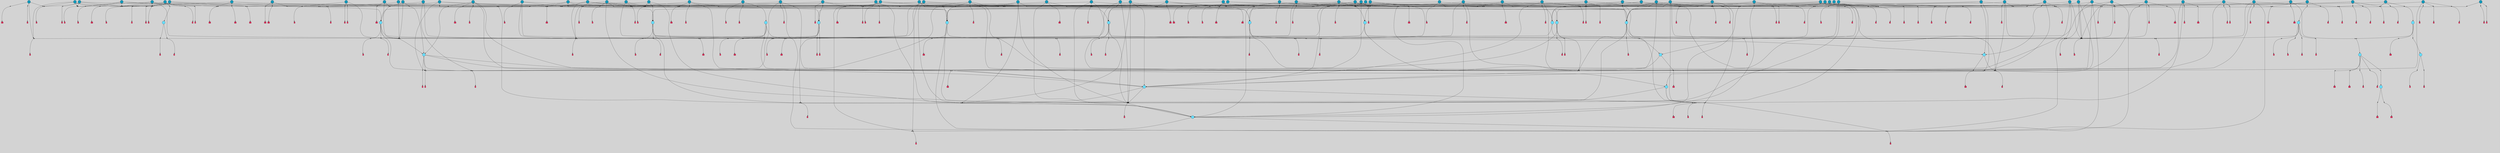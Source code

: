 // File exported with GEGELATI v1.3.1
// On the 2024-04-08 17:22:05
// With the File::TPGGraphDotExporter
digraph{
	graph[pad = "0.212, 0.055" bgcolor = lightgray]
	node[shape=circle style = filled label = ""]
		T3 [fillcolor="#66ddff"]
		T4 [fillcolor="#66ddff"]
		T7 [fillcolor="#66ddff"]
		T9 [fillcolor="#66ddff"]
		T11 [fillcolor="#66ddff"]
		T24 [fillcolor="#66ddff"]
		T27 [fillcolor="#66ddff"]
		T54 [fillcolor="#66ddff"]
		T82 [fillcolor="#66ddff"]
		T111 [fillcolor="#66ddff"]
		T129 [fillcolor="#66ddff"]
		T159 [fillcolor="#1199bb"]
		T164 [fillcolor="#66ddff"]
		T195 [fillcolor="#1199bb"]
		T198 [fillcolor="#66ddff"]
		T207 [fillcolor="#66ddff"]
		T212 [fillcolor="#66ddff"]
		T240 [fillcolor="#66ddff"]
		T242 [fillcolor="#1199bb"]
		T249 [fillcolor="#1199bb"]
		T252 [fillcolor="#1199bb"]
		T257 [fillcolor="#1199bb"]
		T263 [fillcolor="#1199bb"]
		T265 [fillcolor="#1199bb"]
		T267 [fillcolor="#66ddff"]
		T287 [fillcolor="#1199bb"]
		T292 [fillcolor="#1199bb"]
		T301 [fillcolor="#1199bb"]
		T311 [fillcolor="#1199bb"]
		T314 [fillcolor="#1199bb"]
		T315 [fillcolor="#1199bb"]
		T318 [fillcolor="#1199bb"]
		T319 [fillcolor="#1199bb"]
		T20 [fillcolor="#66ddff"]
		T321 [fillcolor="#66ddff"]
		T322 [fillcolor="#66ddff"]
		T323 [fillcolor="#66ddff"]
		T327 [fillcolor="#1199bb"]
		T332 [fillcolor="#1199bb"]
		T341 [fillcolor="#1199bb"]
		T353 [fillcolor="#1199bb"]
		T359 [fillcolor="#1199bb"]
		T376 [fillcolor="#1199bb"]
		T378 [fillcolor="#1199bb"]
		T382 [fillcolor="#1199bb"]
		T384 [fillcolor="#1199bb"]
		T385 [fillcolor="#1199bb"]
		T386 [fillcolor="#1199bb"]
		T388 [fillcolor="#1199bb"]
		T389 [fillcolor="#1199bb"]
		T394 [fillcolor="#1199bb"]
		T395 [fillcolor="#1199bb"]
		T399 [fillcolor="#1199bb"]
		T404 [fillcolor="#66ddff"]
		T405 [fillcolor="#1199bb"]
		T406 [fillcolor="#1199bb"]
		T407 [fillcolor="#1199bb"]
		T408 [fillcolor="#1199bb"]
		T409 [fillcolor="#1199bb"]
		T410 [fillcolor="#1199bb"]
		T411 [fillcolor="#1199bb"]
		T412 [fillcolor="#1199bb"]
		T413 [fillcolor="#66ddff"]
		T414 [fillcolor="#1199bb"]
		T415 [fillcolor="#1199bb"]
		T416 [fillcolor="#1199bb"]
		T342 [fillcolor="#1199bb"]
		T417 [fillcolor="#1199bb"]
		T418 [fillcolor="#1199bb"]
		T419 [fillcolor="#1199bb"]
		T420 [fillcolor="#1199bb"]
		T421 [fillcolor="#1199bb"]
		T422 [fillcolor="#1199bb"]
		T423 [fillcolor="#1199bb"]
		T426 [fillcolor="#1199bb"]
		T427 [fillcolor="#1199bb"]
		T428 [fillcolor="#1199bb"]
		T429 [fillcolor="#1199bb"]
		T430 [fillcolor="#1199bb"]
		T431 [fillcolor="#1199bb"]
		T433 [fillcolor="#1199bb"]
		T434 [fillcolor="#1199bb"]
		T435 [fillcolor="#1199bb"]
		T437 [fillcolor="#1199bb"]
		T438 [fillcolor="#1199bb"]
		T439 [fillcolor="#1199bb"]
		T440 [fillcolor="#1199bb"]
		T443 [fillcolor="#1199bb"]
		T444 [fillcolor="#1199bb"]
		T446 [fillcolor="#1199bb"]
		T447 [fillcolor="#1199bb"]
		T448 [fillcolor="#1199bb"]
		T450 [fillcolor="#1199bb"]
		T452 [fillcolor="#1199bb"]
		T453 [fillcolor="#1199bb"]
		T215 [fillcolor="#1199bb"]
		T454 [fillcolor="#1199bb"]
		T455 [fillcolor="#1199bb"]
		T456 [fillcolor="#1199bb"]
		T457 [fillcolor="#1199bb"]
		T458 [fillcolor="#1199bb"]
		T459 [fillcolor="#1199bb"]
		P3615 [fillcolor="#cccccc" shape=point] //6|
		I3615 [shape=box style=invis label="6|1&2|6#1|7&#92;n10|7&2|0#1|5&#92;n9|4&0|1#2|2&#92;n8|6&0|0#1|0&#92;n"]
		P3615 -> I3615[style=invis]
		A2893 [fillcolor="#ff3366" shape=box margin=0.03 width=0 height=0 label="3"]
		T3 -> P3615 -> A2893
		P3616 [fillcolor="#cccccc" shape=point] //3|
		I3616 [shape=box style=invis label="7|6&2|4#0|2&#92;n10|3&2|7#1|4&#92;n11|6&0|4#0|1&#92;n7|1&0|0#2|6&#92;n7|6&0|3#2|6&#92;n4|0&2|6#0|1&#92;n4|4&2|5#0|2&#92;n4|6&0|4#2|7&#92;n10|0&2|3#1|5&#92;n2|6&0|5#0|2&#92;n1|0&2|3#0|7&#92;n1|6&2|0#0|5&#92;n6|2&0|1#0|7&#92;n9|2&0|3#2|7&#92;n5|3&0|6#0|6&#92;n1|7&2|5#2|3&#92;n8|1&2|7#0|6&#92;n1|0&2|5#2|1&#92;n7|1&2|2#2|5&#92;n7|4&2|6#0|3&#92;n"]
		P3616 -> I3616[style=invis]
		A2894 [fillcolor="#ff3366" shape=box margin=0.03 width=0 height=0 label="4"]
		T3 -> P3616 -> A2894
		P3617 [fillcolor="#cccccc" shape=point] //7|
		I3617 [shape=box style=invis label="0|2&2|4#2|6&#92;n5|3&0|6#0|1&#92;n4|7&2|6#0|5&#92;n7|6&0|7#0|5&#92;n10|7&2|2#1|1&#92;n"]
		P3617 -> I3617[style=invis]
		A2895 [fillcolor="#ff3366" shape=box margin=0.03 width=0 height=0 label="4"]
		T4 -> P3617 -> A2895
		P3618 [fillcolor="#cccccc" shape=point] //0|
		I3618 [shape=box style=invis label="2|5&0|1#0|6&#92;n6|1&2|2#2|7&#92;n8|0&0|3#1|4&#92;n4|3&2|5#2|4&#92;n8|1&2|4#0|0&#92;n6|6&0|1#2|6&#92;n11|7&2|4#2|5&#92;n6|2&2|4#0|2&#92;n8|5&2|4#2|4&#92;n2|1&2|1#2|2&#92;n2|7&2|5#2|6&#92;n9|7&0|5#0|4&#92;n1|2&0|5#2|6&#92;n4|2&2|3#2|7&#92;n3|3&2|1#0|2&#92;n"]
		P3618 -> I3618[style=invis]
		A2896 [fillcolor="#ff3366" shape=box margin=0.03 width=0 height=0 label="5"]
		T4 -> P3618 -> A2896
		P3619 [fillcolor="#cccccc" shape=point] //-3|
		I3619 [shape=box style=invis label="1|6&2|7#0|7&#92;n10|2&0|7#1|3&#92;n9|6&2|7#2|2&#92;n5|3&0|7#0|7&#92;n1|6&2|3#0|0&#92;n2|3&2|3#2|2&#92;n5|1&2|6#0|6&#92;n"]
		P3619 -> I3619[style=invis]
		A2897 [fillcolor="#ff3366" shape=box margin=0.03 width=0 height=0 label="7"]
		T7 -> P3619 -> A2897
		P3620 [fillcolor="#cccccc" shape=point] //5|
		I3620 [shape=box style=invis label="0|5&2|3#0|1&#92;n0|6&2|1#2|4&#92;n6|2&2|6#0|7&#92;n7|4&0|3#0|1&#92;n5|4&0|7#1|6&#92;n9|1&0|5#2|2&#92;n6|3&2|3#1|7&#92;n11|7&2|4#1|6&#92;n2|5&0|1#0|0&#92;n4|7&0|0#0|2&#92;n6|2&0|6#0|0&#92;n2|1&2|6#2|4&#92;n10|0&2|0#1|0&#92;n6|6&2|4#0|6&#92;n"]
		P3620 -> I3620[style=invis]
		A2898 [fillcolor="#ff3366" shape=box margin=0.03 width=0 height=0 label="8"]
		T7 -> P3620 -> A2898
		P3621 [fillcolor="#cccccc" shape=point] //-6|
		I3621 [shape=box style=invis label="11|1&0|7#2|0&#92;n10|4&0|1#1|0&#92;n4|3&2|4#2|1&#92;n0|5&2|0#0|0&#92;n6|1&0|0#0|3&#92;n8|2&2|0#0|4&#92;n11|4&2|0#1|6&#92;n7|0&2|6#2|3&#92;n5|3&2|6#2|0&#92;n2|0&2|0#0|4&#92;n"]
		P3621 -> I3621[style=invis]
		A2899 [fillcolor="#ff3366" shape=box margin=0.03 width=0 height=0 label="9"]
		T9 -> P3621 -> A2899
		P3622 [fillcolor="#cccccc" shape=point] //2|
		I3622 [shape=box style=invis label="6|3&2|7#1|4&#92;n8|6&0|0#2|5&#92;n2|1&0|2#0|3&#92;n8|7&0|6#0|4&#92;n2|1&2|0#0|1&#92;n0|0&2|2#2|3&#92;n6|6&0|7#2|1&#92;n6|1&0|7#2|6&#92;n5|4&2|7#0|4&#92;n0|3&0|4#2|0&#92;n11|0&2|0#2|5&#92;n4|5&2|5#2|4&#92;n5|7&0|6#0|4&#92;n9|7&2|5#0|3&#92;n5|4&2|1#0|3&#92;n5|3&0|1#1|7&#92;n0|4&0|3#2|5&#92;n"]
		P3622 -> I3622[style=invis]
		A2900 [fillcolor="#ff3366" shape=box margin=0.03 width=0 height=0 label="10"]
		T9 -> P3622 -> A2900
		P3623 [fillcolor="#cccccc" shape=point] //6|
		I3623 [shape=box style=invis label="3|0&2|7#2|2&#92;n3|2&0|4#2|5&#92;n5|1&0|2#1|0&#92;n8|7&0|1#2|0&#92;n8|5&0|3#0|6&#92;n0|2&0|2#2|3&#92;n1|5&2|5#0|5&#92;n5|6&0|6#0|7&#92;n6|7&0|0#2|6&#92;n1|2&2|3#0|0&#92;n7|7&2|3#0|4&#92;n0|7&2|7#0|6&#92;n1|0&2|2#2|7&#92;n4|4&0|1#0|0&#92;n"]
		P3623 -> I3623[style=invis]
		A2901 [fillcolor="#ff3366" shape=box margin=0.03 width=0 height=0 label="11"]
		T11 -> P3623 -> A2901
		P3624 [fillcolor="#cccccc" shape=point] //-4|
		I3624 [shape=box style=invis label="4|1&0|4#2|6&#92;n1|2&2|2#2|0&#92;n1|2&2|0#0|6&#92;n8|4&2|3#2|5&#92;n5|5&2|1#1|0&#92;n"]
		P3624 -> I3624[style=invis]
		A2902 [fillcolor="#ff3366" shape=box margin=0.03 width=0 height=0 label="12"]
		T11 -> P3624 -> A2902
		P3625 [fillcolor="#cccccc" shape=point] //-3|
		I3625 [shape=box style=invis label="8|1&2|3#0|5&#92;n0|6&0|5#0|5&#92;n3|7&2|1#0|6&#92;n3|5&0|1#0|0&#92;n9|5&2|0#0|4&#92;n3|5&0|2#0|3&#92;n10|6&2|4#1|0&#92;n9|4&2|7#2|6&#92;n1|7&2|5#2|2&#92;n"]
		P3625 -> I3625[style=invis]
		A2903 [fillcolor="#ff3366" shape=box margin=0.03 width=0 height=0 label="5"]
		T4 -> P3625 -> A2903
		P3626 [fillcolor="#cccccc" shape=point] //1|
		I3626 [shape=box style=invis label="5|1&0|6#2|7&#92;n2|4&0|4#2|2&#92;n0|6&0|5#0|4&#92;n10|6&2|5#1|6&#92;n9|3&0|1#1|7&#92;n10|3&2|2#1|0&#92;n5|0&0|0#2|1&#92;n11|3&2|3#1|5&#92;n10|3&0|1#1|0&#92;n2|4&0|1#0|1&#92;n0|2&0|3#2|4&#92;n9|2&2|1#2|5&#92;n11|7&2|6#2|6&#92;n"]
		P3626 -> I3626[style=invis]
		T24 -> P3626 -> T7
		P3627 [fillcolor="#cccccc" shape=point] //5|
		I3627 [shape=box style=invis label="3|0&2|0#0|1&#92;n3|0&0|7#0|1&#92;n5|3&0|2#2|6&#92;n4|4&2|4#2|6&#92;n11|2&0|7#1|6&#92;n2|7&2|2#2|5&#92;n9|3&2|6#2|7&#92;n7|7&0|0#0|4&#92;n6|1&2|4#2|3&#92;n5|4&2|0#1|6&#92;n1|3&0|7#0|4&#92;n"]
		P3627 -> I3627[style=invis]
		A2904 [fillcolor="#ff3366" shape=box margin=0.03 width=0 height=0 label="7"]
		T24 -> P3627 -> A2904
		P3628 [fillcolor="#cccccc" shape=point] //-2|
		I3628 [shape=box style=invis label="4|1&0|4#0|3&#92;n4|2&0|5#2|0&#92;n5|5&2|6#0|5&#92;n1|4&0|1#0|2&#92;n6|3&2|7#1|5&#92;n0|4&2|0#0|3&#92;n8|5&2|5#1|2&#92;n10|7&2|7#1|1&#92;n3|4&0|0#2|1&#92;n3|6&2|5#2|5&#92;n8|3&0|1#0|7&#92;n10|0&2|7#1|3&#92;n4|1&2|4#0|1&#92;n9|3&2|0#0|4&#92;n3|6&2|0#0|4&#92;n1|2&0|6#2|1&#92;n4|0&2|1#2|2&#92;n"]
		P3628 -> I3628[style=invis]
		A2905 [fillcolor="#ff3366" shape=box margin=0.03 width=0 height=0 label="14"]
		T24 -> P3628 -> A2905
		P3629 [fillcolor="#cccccc" shape=point] //2|
		I3629 [shape=box style=invis label="9|1&2|3#0|1&#92;n5|2&2|0#2|4&#92;n3|6&2|5#2|7&#92;n7|0&2|5#0|4&#92;n1|2&0|3#0|5&#92;n7|3&2|7#0|0&#92;n"]
		P3629 -> I3629[style=invis]
		A2906 [fillcolor="#ff3366" shape=box margin=0.03 width=0 height=0 label="2"]
		T27 -> P3629 -> A2906
		P3630 [fillcolor="#cccccc" shape=point] //-6|
		I3630 [shape=box style=invis label="7|5&0|4#0|4&#92;n11|0&2|5#2|1&#92;n"]
		P3630 -> I3630[style=invis]
		A2907 [fillcolor="#ff3366" shape=box margin=0.03 width=0 height=0 label="3"]
		T27 -> P3630 -> A2907
		T27 -> P3616
		T27 -> P3618
		P3631 [fillcolor="#cccccc" shape=point] //0|
		I3631 [shape=box style=invis label="4|0&0|3#2|7&#92;n10|2&0|3#1|7&#92;n3|5&0|2#0|3&#92;n4|5&0|0#2|1&#92;n10|7&2|0#1|2&#92;n5|3&2|3#1|6&#92;n9|5&2|0#0|4&#92;n5|4&2|7#0|2&#92;n10|3&2|7#1|4&#92;n7|2&0|1#2|6&#92;n8|6&0|5#0|5&#92;n8|7&2|3#0|5&#92;n2|6&2|4#0|0&#92;n"]
		P3631 -> I3631[style=invis]
		A2908 [fillcolor="#ff3366" shape=box margin=0.03 width=0 height=0 label="5"]
		T27 -> P3631 -> A2908
		P3632 [fillcolor="#cccccc" shape=point] //8|
		I3632 [shape=box style=invis label="9|0&0|1#2|0&#92;n10|1&2|5#1|4&#92;n8|2&2|6#0|4&#92;n2|4&2|5#2|3&#92;n4|2&2|2#0|2&#92;n7|5&0|2#0|0&#92;n8|2&2|1#1|3&#92;n8|7&0|7#2|1&#92;n1|1&0|0#0|7&#92;n5|6&2|5#1|0&#92;n6|6&2|5#0|0&#92;n11|4&0|3#2|6&#92;n4|2&2|4#0|7&#92;n5|6&0|1#2|0&#92;n11|3&0|2#0|7&#92;n"]
		P3632 -> I3632[style=invis]
		A2909 [fillcolor="#ff3366" shape=box margin=0.03 width=0 height=0 label="6"]
		T54 -> P3632 -> A2909
		T54 -> P3627
		P3633 [fillcolor="#cccccc" shape=point] //-10|
		I3633 [shape=box style=invis label="3|6&0|0#0|4&#92;n4|1&2|4#0|1&#92;n5|1&0|1#0|4&#92;n5|5&2|6#0|5&#92;n6|5&0|6#0|3&#92;n11|1&2|0#0|1&#92;n0|7&2|0#0|3&#92;n1|2&0|6#0|1&#92;n8|0&0|4#2|0&#92;n0|4&0|7#2|7&#92;n7|0&2|7#1|3&#92;n3|1&0|5#2|5&#92;n5|1&0|4#0|3&#92;n2|2&0|2#0|0&#92;n8|3&0|1#0|7&#92;n3|0&0|3#0|5&#92;n7|2&0|5#2|0&#92;n6|3&2|7#1|5&#92;n4|7&2|7#2|1&#92;n"]
		P3633 -> I3633[style=invis]
		A2910 [fillcolor="#ff3366" shape=box margin=0.03 width=0 height=0 label="14"]
		T54 -> P3633 -> A2910
		T54 -> P3620
		P3634 [fillcolor="#cccccc" shape=point] //6|
		I3634 [shape=box style=invis label="7|0&2|5#1|2&#92;n10|6&2|1#1|3&#92;n7|5&0|2#0|7&#92;n10|7&0|1#1|5&#92;n4|6&2|5#0|5&#92;n4|4&0|7#2|7&#92;n"]
		P3634 -> I3634[style=invis]
		A2911 [fillcolor="#ff3366" shape=box margin=0.03 width=0 height=0 label="7"]
		T82 -> P3634 -> A2911
		P3635 [fillcolor="#cccccc" shape=point] //6|
		I3635 [shape=box style=invis label="0|5&2|3#0|1&#92;n0|6&2|1#2|4&#92;n9|1&0|5#2|2&#92;n7|4&0|3#0|1&#92;n5|4&0|7#1|6&#92;n2|5&0|1#0|0&#92;n6|3&2|3#1|7&#92;n11|7&2|4#1|6&#92;n6|2&2|6#0|1&#92;n4|7&0|0#0|2&#92;n6|2&0|6#0|0&#92;n9|1&2|6#2|4&#92;n10|0&2|0#1|0&#92;n6|6&2|4#0|6&#92;n"]
		P3635 -> I3635[style=invis]
		A2912 [fillcolor="#ff3366" shape=box margin=0.03 width=0 height=0 label="8"]
		T82 -> P3635 -> A2912
		T82 -> P3621
		P3636 [fillcolor="#cccccc" shape=point] //-5|
		I3636 [shape=box style=invis label="0|0&2|3#0|2&#92;n10|5&0|6#1|3&#92;n7|3&0|6#2|3&#92;n3|4&0|6#0|6&#92;n10|5&0|2#1|1&#92;n5|0&0|1#0|3&#92;n6|6&2|5#1|5&#92;n7|4&0|2#1|7&#92;n5|7&0|1#2|5&#92;n1|5&0|0#0|3&#92;n7|5&2|1#2|6&#92;n9|0&0|2#0|0&#92;n4|0&2|4#0|0&#92;n4|6&0|0#2|3&#92;n3|1&0|6#2|5&#92;n7|7&2|1#2|3&#92;n9|4&2|2#0|6&#92;n"]
		P3636 -> I3636[style=invis]
		T111 -> P3636 -> T9
		P3637 [fillcolor="#cccccc" shape=point] //7|
		I3637 [shape=box style=invis label="7|4&2|1#2|0&#92;n4|1&2|4#2|3&#92;n5|0&2|0#2|2&#92;n6|1&2|4#2|6&#92;n"]
		P3637 -> I3637[style=invis]
		A2913 [fillcolor="#ff3366" shape=box margin=0.03 width=0 height=0 label="9"]
		T111 -> P3637 -> A2913
		P3638 [fillcolor="#cccccc" shape=point] //2|
		I3638 [shape=box style=invis label="3|0&2|0#0|1&#92;n11|2&0|7#1|6&#92;n8|7&2|4#0|5&#92;n5|3&0|2#2|6&#92;n4|4&2|4#2|6&#92;n3|0&0|7#0|1&#92;n2|7&2|2#2|5&#92;n9|3&2|6#2|7&#92;n7|7&0|0#0|4&#92;n6|1&2|4#1|3&#92;n5|4&2|0#1|6&#92;n1|3&0|7#0|4&#92;n"]
		P3638 -> I3638[style=invis]
		A2914 [fillcolor="#ff3366" shape=box margin=0.03 width=0 height=0 label="7"]
		T111 -> P3638 -> A2914
		T111 -> P3621
		T129 -> P3632
		T129 -> P3627
		P3639 [fillcolor="#cccccc" shape=point] //10|
		I3639 [shape=box style=invis label="4|5&2|7#2|1&#92;n1|7&2|3#0|6&#92;n3|5&2|2#0|3&#92;n10|3&0|7#1|4&#92;n7|1&0|4#2|6&#92;n10|2&0|3#1|7&#92;n9|5&2|0#0|4&#92;n4|0&0|3#2|7&#92;n11|4&2|6#1|2&#92;n5|4&2|7#0|2&#92;n2|6&2|4#0|0&#92;n6|5&0|7#2|1&#92;n5|3&2|3#1|6&#92;n10|7&2|0#1|2&#92;n"]
		P3639 -> I3639[style=invis]
		A2915 [fillcolor="#ff3366" shape=box margin=0.03 width=0 height=0 label="5"]
		T129 -> P3639 -> A2915
		P3640 [fillcolor="#cccccc" shape=point] //5|
		I3640 [shape=box style=invis label="9|4&2|3#1|3&#92;n0|4&2|4#0|5&#92;n6|1&2|6#2|5&#92;n4|0&0|5#2|0&#92;n"]
		P3640 -> I3640[style=invis]
		A2916 [fillcolor="#ff3366" shape=box margin=0.03 width=0 height=0 label="7"]
		T129 -> P3640 -> A2916
		P3641 [fillcolor="#cccccc" shape=point] //6|
		I3641 [shape=box style=invis label="9|4&2|7#0|6&#92;n8|4&0|1#1|0&#92;n1|3&0|0#2|1&#92;n2|4&0|6#2|2&#92;n5|1&2|5#0|7&#92;n3|0&0|3#2|6&#92;n2|2&2|6#0|2&#92;n8|4&0|4#2|2&#92;n5|1&2|4#0|3&#92;n9|4&0|6#0|6&#92;n5|0&2|2#1|5&#92;n11|7&0|0#1|1&#92;n0|4&0|3#0|3&#92;n7|7&2|4#2|5&#92;n1|5&0|1#2|1&#92;n"]
		P3641 -> I3641[style=invis]
		A2917 [fillcolor="#ff3366" shape=box margin=0.03 width=0 height=0 label="1"]
		T129 -> P3641 -> A2917
		P3642 [fillcolor="#cccccc" shape=point] //7|
		I3642 [shape=box style=invis label="7|0&2|1#2|0&#92;n9|7&2|1#1|7&#92;n8|2&0|1#1|0&#92;n6|6&0|2#1|1&#92;n2|2&0|5#0|0&#92;n5|7&0|0#2|1&#92;n5|1&2|5#1|5&#92;n4|7&2|4#2|3&#92;n10|5&2|2#1|5&#92;n1|3&2|2#2|0&#92;n10|2&2|6#1|5&#92;n"]
		P3642 -> I3642[style=invis]
		A2918 [fillcolor="#ff3366" shape=box margin=0.03 width=0 height=0 label="1"]
		T159 -> P3642 -> A2918
		P3643 [fillcolor="#cccccc" shape=point] //7|
		I3643 [shape=box style=invis label="7|4&2|7#0|4&#92;n4|6&0|1#2|5&#92;n2|1&2|3#0|0&#92;n4|3&2|0#0|1&#92;n0|0&2|7#2|7&#92;n7|7&0|5#2|3&#92;n5|0&2|1#2|2&#92;n10|0&0|4#1|2&#92;n4|4&0|7#0|0&#92;n6|7&0|2#0|1&#92;n1|4&2|5#0|4&#92;n"]
		P3643 -> I3643[style=invis]
		A2919 [fillcolor="#ff3366" shape=box margin=0.03 width=0 height=0 label="0"]
		T159 -> P3643 -> A2919
		P3644 [fillcolor="#cccccc" shape=point] //5|
		I3644 [shape=box style=invis label="0|5&2|3#0|1&#92;n0|6&2|1#2|4&#92;n6|2&2|6#0|7&#92;n9|0&2|7#1|1&#92;n7|4&0|3#0|1&#92;n11|7&2|4#1|6&#92;n9|1&0|5#2|2&#92;n5|4&0|7#1|6&#92;n2|5&0|1#0|0&#92;n4|7&0|0#0|2&#92;n6|2&0|6#0|0&#92;n2|1&2|6#2|4&#92;n10|0&0|0#1|0&#92;n6|6&2|4#0|6&#92;n"]
		P3644 -> I3644[style=invis]
		T159 -> P3644 -> T129
		T164 -> P3618
		P3645 [fillcolor="#cccccc" shape=point] //-1|
		I3645 [shape=box style=invis label="6|4&0|4#2|4&#92;n4|5&2|5#2|4&#92;n9|7&2|5#0|3&#92;n3|7&2|6#0|6&#92;n8|7&0|6#0|4&#92;n2|1&2|0#0|1&#92;n8|6&0|0#2|5&#92;n2|1&0|2#0|3&#92;n6|1&0|7#2|6&#92;n6|3&0|1#1|6&#92;n5|4&2|7#0|4&#92;n0|7&0|4#2|0&#92;n11|0&2|0#2|5&#92;n3|7&2|0#2|7&#92;n8|3&2|7#1|4&#92;n5|7&0|6#0|4&#92;n0|0&2|3#2|3&#92;n5|4&2|1#0|3&#92;n0|4&0|3#2|5&#92;n"]
		P3645 -> I3645[style=invis]
		A2920 [fillcolor="#ff3366" shape=box margin=0.03 width=0 height=0 label="10"]
		T164 -> P3645 -> A2920
		P3646 [fillcolor="#cccccc" shape=point] //-7|
		I3646 [shape=box style=invis label="6|1&0|2#0|3&#92;n1|2&0|1#2|0&#92;n10|3&2|2#1|1&#92;n0|1&0|2#0|7&#92;n4|6&2|7#2|4&#92;n6|0&2|7#0|6&#92;n"]
		P3646 -> I3646[style=invis]
		A2921 [fillcolor="#ff3366" shape=box margin=0.03 width=0 height=0 label="7"]
		T164 -> P3646 -> A2921
		P3647 [fillcolor="#cccccc" shape=point] //-6|
		I3647 [shape=box style=invis label="11|7&0|1#0|6&#92;n3|5&0|1#0|3&#92;n1|5&0|5#0|6&#92;n1|7&2|5#2|2&#92;n0|0&0|2#2|2&#92;n4|4&0|1#0|5&#92;n6|4&2|2#0|2&#92;n0|6&2|5#0|5&#92;n0|3&2|2#2|6&#92;n"]
		P3647 -> I3647[style=invis]
		A2922 [fillcolor="#ff3366" shape=box margin=0.03 width=0 height=0 label="5"]
		T164 -> P3647 -> A2922
		P3648 [fillcolor="#cccccc" shape=point] //4|
		I3648 [shape=box style=invis label="4|3&0|6#0|3&#92;n5|7&2|3#2|2&#92;n5|6&0|7#1|2&#92;n1|4&2|6#0|3&#92;n8|4&2|1#2|5&#92;n9|5&2|4#1|4&#92;n2|4&0|5#0|7&#92;n10|0&0|6#1|3&#92;n3|0&0|6#0|2&#92;n2|7&2|7#2|6&#92;n5|2&0|5#1|5&#92;n10|4&2|5#1|7&#92;n4|0&0|4#2|4&#92;n11|1&0|4#2|6&#92;n10|6&2|0#1|4&#92;n9|7&0|3#1|4&#92;n4|5&2|7#0|6&#92;n11|5&2|6#2|3&#92;n0|3&0|5#0|1&#92;n"]
		P3648 -> I3648[style=invis]
		A2923 [fillcolor="#ff3366" shape=box margin=0.03 width=0 height=0 label="13"]
		T164 -> P3648 -> A2923
		P3649 [fillcolor="#cccccc" shape=point] //5|
		I3649 [shape=box style=invis label="3|0&2|0#2|1&#92;n3|0&0|7#0|1&#92;n5|3&0|2#2|6&#92;n4|4&2|4#2|6&#92;n5|4&2|0#1|6&#92;n2|7&2|2#2|5&#92;n1|3&0|7#0|4&#92;n11|6&2|2#0|7&#92;n7|7&0|0#0|4&#92;n6|1&2|4#2|3&#92;n11|0&0|7#1|6&#92;n9|3&2|6#2|7&#92;n"]
		P3649 -> I3649[style=invis]
		A2924 [fillcolor="#ff3366" shape=box margin=0.03 width=0 height=0 label="7"]
		T195 -> P3649 -> A2924
		P3650 [fillcolor="#cccccc" shape=point] //4|
		I3650 [shape=box style=invis label="7|1&0|6#0|1&#92;n6|7&2|7#1|7&#92;n10|1&2|1#1|1&#92;n9|6&2|2#1|4&#92;n4|7&0|4#2|2&#92;n9|6&0|5#1|1&#92;n10|0&2|6#1|6&#92;n5|1&0|1#2|3&#92;n10|1&0|5#1|0&#92;n3|4&2|3#0|0&#92;n8|2&0|5#2|4&#92;n1|6&2|0#0|0&#92;n2|3&0|1#2|6&#92;n5|2&2|2#1|6&#92;n2|2&0|1#2|1&#92;n3|1&2|7#0|3&#92;n6|7&2|3#0|4&#92;n"]
		P3650 -> I3650[style=invis]
		A2925 [fillcolor="#ff3366" shape=box margin=0.03 width=0 height=0 label="10"]
		T195 -> P3650 -> A2925
		P3651 [fillcolor="#cccccc" shape=point] //-4|
		I3651 [shape=box style=invis label="0|4&0|0#2|7&#92;n8|5&2|4#2|4&#92;n4|3&2|5#2|4&#92;n11|7&2|2#2|5&#92;n6|5&2|2#2|7&#92;n3|2&0|7#0|7&#92;n3|3&2|1#0|3&#92;n2|6&0|3#2|5&#92;n0|1&2|6#2|2&#92;n8|2&0|0#1|6&#92;n0|7&0|5#0|4&#92;n9|5&0|3#2|7&#92;n2|7&2|5#2|6&#92;n9|0&2|0#0|1&#92;n1|2&2|4#0|2&#92;n"]
		P3651 -> I3651[style=invis]
		T195 -> P3651 -> T27
		T195 -> P3643
		P3652 [fillcolor="#cccccc" shape=point] //-3|
		I3652 [shape=box style=invis label="0|0&2|7#2|7&#92;n4|6&0|2#2|5&#92;n2|1&2|3#0|0&#92;n4|3&2|0#0|1&#92;n7|4&2|7#0|4&#92;n5|0&2|1#2|2&#92;n10|0&0|4#1|2&#92;n4|4&0|7#0|0&#92;n6|7&0|2#0|1&#92;n1|4&2|5#0|4&#92;n"]
		P3652 -> I3652[style=invis]
		A2926 [fillcolor="#ff3366" shape=box margin=0.03 width=0 height=0 label="0"]
		T198 -> P3652 -> A2926
		P3653 [fillcolor="#cccccc" shape=point] //-3|
		I3653 [shape=box style=invis label="3|7&0|0#0|2&#92;n11|5&0|1#1|1&#92;n4|1&0|6#2|6&#92;n4|0&0|1#0|5&#92;n"]
		P3653 -> I3653[style=invis]
		T198 -> P3653 -> T24
		T198 -> P3627
		P3654 [fillcolor="#cccccc" shape=point] //-2|
		I3654 [shape=box style=invis label="5|2&2|0#2|4&#92;n9|1&2|3#0|1&#92;n3|6&2|5#2|7&#92;n7|0&2|1#0|4&#92;n1|2&0|3#0|5&#92;n7|3&2|7#0|0&#92;n"]
		P3654 -> I3654[style=invis]
		A2927 [fillcolor="#ff3366" shape=box margin=0.03 width=0 height=0 label="2"]
		T198 -> P3654 -> A2927
		P3655 [fillcolor="#cccccc" shape=point] //-9|
		I3655 [shape=box style=invis label="4|1&0|4#2|6&#92;n11|0&2|0#0|6&#92;n8|4&2|3#2|5&#92;n6|0&0|3#0|1&#92;n"]
		P3655 -> I3655[style=invis]
		T198 -> P3655 -> T11
		T207 -> P3642
		T207 -> P3653
		P3656 [fillcolor="#cccccc" shape=point] //5|
		I3656 [shape=box style=invis label="8|1&2|6#0|6&#92;n3|0&0|7#0|1&#92;n11|3&0|2#2|6&#92;n4|4&2|4#2|6&#92;n11|2&0|7#1|6&#92;n2|7&2|2#2|5&#92;n7|7&0|0#0|4&#92;n6|1&2|4#2|3&#92;n5|4&2|0#1|6&#92;n3|0&2|0#0|1&#92;n1|3&0|7#0|4&#92;n"]
		P3656 -> I3656[style=invis]
		A2928 [fillcolor="#ff3366" shape=box margin=0.03 width=0 height=0 label="7"]
		T207 -> P3656 -> A2928
		P3657 [fillcolor="#cccccc" shape=point] //5|
		I3657 [shape=box style=invis label="10|4&2|6#1|2&#92;n8|4&0|1#1|0&#92;n0|4&2|6#0|0&#92;n8|4&2|5#2|1&#92;n7|5&2|5#1|0&#92;n3|6&0|6#2|2&#92;n1|7&0|7#0|5&#92;n2|0&0|7#2|4&#92;n9|4&2|6#2|7&#92;n2|6&2|2#0|0&#92;n11|7&2|7#0|7&#92;n5|5&0|0#0|1&#92;n10|1&0|0#1|0&#92;n7|3&0|1#2|5&#92;n9|2&2|7#1|5&#92;n9|0&2|5#1|2&#92;n1|6&2|4#2|2&#92;n3|3&2|2#0|7&#92;n1|6&2|0#0|0&#92;n6|4&2|6#1|0&#92;n"]
		P3657 -> I3657[style=invis]
		A2929 [fillcolor="#ff3366" shape=box margin=0.03 width=0 height=0 label="1"]
		T207 -> P3657 -> A2929
		P3658 [fillcolor="#cccccc" shape=point] //7|
		I3658 [shape=box style=invis label="6|1&2|6#2|7&#92;n7|0&2|4#2|3&#92;n3|3&0|7#0|6&#92;n5|4&0|2#2|4&#92;n8|5&2|6#2|7&#92;n0|0&2|3#0|3&#92;n5|4&2|4#2|6&#92;n"]
		P3658 -> I3658[style=invis]
		T207 -> P3658 -> T4
		P3659 [fillcolor="#cccccc" shape=point] //6|
		I3659 [shape=box style=invis label="9|4&2|7#0|6&#92;n8|4&0|1#1|0&#92;n1|3&0|0#2|1&#92;n2|4&0|6#2|2&#92;n5|1&2|5#0|7&#92;n3|0&0|3#2|6&#92;n2|2&2|6#0|2&#92;n8|4&0|4#2|2&#92;n5|1&2|4#0|3&#92;n9|4&0|6#0|6&#92;n5|0&2|2#1|5&#92;n11|7&0|0#1|1&#92;n0|4&0|3#0|3&#92;n7|7&2|4#2|5&#92;n1|5&0|1#2|1&#92;n"]
		P3659 -> I3659[style=invis]
		A2930 [fillcolor="#ff3366" shape=box margin=0.03 width=0 height=0 label="1"]
		T212 -> P3659 -> A2930
		P3660 [fillcolor="#cccccc" shape=point] //5|
		I3660 [shape=box style=invis label="3|0&2|0#0|1&#92;n3|0&0|7#0|1&#92;n5|3&0|2#2|6&#92;n4|4&2|4#2|6&#92;n11|2&0|7#1|6&#92;n2|7&2|2#2|5&#92;n9|3&2|6#2|7&#92;n7|7&0|0#0|4&#92;n6|1&2|4#2|3&#92;n5|4&2|0#1|6&#92;n1|3&0|7#0|4&#92;n"]
		P3660 -> I3660[style=invis]
		A2931 [fillcolor="#ff3366" shape=box margin=0.03 width=0 height=0 label="7"]
		T212 -> P3660 -> A2931
		P3661 [fillcolor="#cccccc" shape=point] //8|
		I3661 [shape=box style=invis label="9|0&0|1#2|0&#92;n10|1&2|5#1|4&#92;n8|2&2|6#0|4&#92;n2|4&2|5#2|3&#92;n4|2&2|2#0|2&#92;n7|5&0|2#0|0&#92;n8|2&2|1#1|3&#92;n8|7&0|7#2|1&#92;n1|1&0|0#0|7&#92;n5|6&2|5#1|0&#92;n6|6&2|5#0|0&#92;n11|4&0|3#2|6&#92;n4|2&2|4#0|7&#92;n5|6&0|1#2|0&#92;n11|3&0|2#0|7&#92;n"]
		P3661 -> I3661[style=invis]
		A2932 [fillcolor="#ff3366" shape=box margin=0.03 width=0 height=0 label="6"]
		T212 -> P3661 -> A2932
		P3662 [fillcolor="#cccccc" shape=point] //5|
		I3662 [shape=box style=invis label="9|4&2|3#1|3&#92;n0|4&2|4#0|5&#92;n6|1&2|6#2|5&#92;n4|0&0|5#2|0&#92;n"]
		P3662 -> I3662[style=invis]
		A2933 [fillcolor="#ff3366" shape=box margin=0.03 width=0 height=0 label="7"]
		T212 -> P3662 -> A2933
		P3663 [fillcolor="#cccccc" shape=point] //10|
		I3663 [shape=box style=invis label="4|5&2|7#2|1&#92;n1|7&2|3#0|6&#92;n3|5&2|2#0|3&#92;n10|3&0|7#1|4&#92;n7|1&0|4#2|6&#92;n10|2&0|3#1|7&#92;n9|5&2|0#0|4&#92;n4|0&0|3#2|7&#92;n11|4&2|6#1|2&#92;n5|4&2|7#0|2&#92;n2|6&2|4#0|0&#92;n6|5&0|7#2|1&#92;n5|3&2|3#1|6&#92;n10|7&2|0#1|2&#92;n"]
		P3663 -> I3663[style=invis]
		A2934 [fillcolor="#ff3366" shape=box margin=0.03 width=0 height=0 label="5"]
		T212 -> P3663 -> A2934
		T240 -> P3642
		P3664 [fillcolor="#cccccc" shape=point] //7|
		I3664 [shape=box style=invis label="7|4&2|7#0|4&#92;n1|4&2|5#0|4&#92;n2|1&2|3#0|0&#92;n4|3&2|0#0|1&#92;n0|0&2|7#2|7&#92;n7|7&0|5#2|3&#92;n5|0&2|1#2|2&#92;n6|6&2|5#0|2&#92;n5|0&0|4#1|2&#92;n4|4&0|7#0|0&#92;n6|7&0|2#0|1&#92;n4|6&0|1#2|5&#92;n"]
		P3664 -> I3664[style=invis]
		A2935 [fillcolor="#ff3366" shape=box margin=0.03 width=0 height=0 label="0"]
		T240 -> P3664 -> A2935
		T240 -> P3653
		P3665 [fillcolor="#cccccc" shape=point] //1|
		I3665 [shape=box style=invis label="3|2&2|4#2|5&#92;n2|5&0|1#0|6&#92;n6|2&2|4#0|2&#92;n3|3&2|1#0|2&#92;n3|3&2|1#2|7&#92;n8|1&2|4#0|2&#92;n4|3&2|5#2|4&#92;n4|2&2|3#2|7&#92;n6|1&2|2#2|7&#92;n9|3&2|7#2|0&#92;n6|7&0|3#0|3&#92;n8|5&2|4#2|4&#92;n9|1&2|0#2|2&#92;n2|7&2|5#2|6&#92;n1|2&0|5#0|6&#92;n6|6&0|1#2|6&#92;n8|0&0|3#1|4&#92;n"]
		P3665 -> I3665[style=invis]
		A2936 [fillcolor="#ff3366" shape=box margin=0.03 width=0 height=0 label="5"]
		T240 -> P3665 -> A2936
		P3666 [fillcolor="#cccccc" shape=point] //4|
		I3666 [shape=box style=invis label="7|1&2|6#1|3&#92;n2|6&0|7#2|4&#92;n8|0&2|3#2|1&#92;n4|0&2|4#2|6&#92;n4|1&0|6#0|0&#92;n2|5&2|1#0|7&#92;n"]
		P3666 -> I3666[style=invis]
		A2937 [fillcolor="#ff3366" shape=box margin=0.03 width=0 height=0 label="2"]
		T242 -> P3666 -> A2937
		P3667 [fillcolor="#cccccc" shape=point] //5|
		I3667 [shape=box style=invis label="1|6&2|7#0|7&#92;n9|2&2|7#2|2&#92;n10|2&0|7#1|3&#92;n5|3&0|7#0|7&#92;n7|0&2|7#2|2&#92;n1|6&2|3#0|0&#92;n2|3&2|3#2|2&#92;n"]
		P3667 -> I3667[style=invis]
		A2938 [fillcolor="#ff3366" shape=box margin=0.03 width=0 height=0 label="7"]
		T242 -> P3667 -> A2938
		P3668 [fillcolor="#cccccc" shape=point] //-4|
		I3668 [shape=box style=invis label="0|7&2|5#0|4&#92;n8|5&0|5#2|7&#92;n5|6&0|7#0|4&#92;n7|0&0|5#2|1&#92;n10|6&2|1#1|2&#92;n0|0&2|1#0|6&#92;n8|4&0|5#0|6&#92;n4|2&0|5#2|4&#92;n"]
		P3668 -> I3668[style=invis]
		A2939 [fillcolor="#ff3366" shape=box margin=0.03 width=0 height=0 label="5"]
		T242 -> P3668 -> A2939
		P3669 [fillcolor="#cccccc" shape=point] //-7|
		I3669 [shape=box style=invis label="9|7&2|6#0|3&#92;n10|7&0|7#1|7&#92;n3|3&0|7#0|1&#92;n8|2&2|7#1|5&#92;n6|1&0|7#0|6&#92;n0|3&0|0#2|3&#92;n4|5&0|1#0|2&#92;n7|4&2|1#0|1&#92;n"]
		P3669 -> I3669[style=invis]
		A2940 [fillcolor="#ff3366" shape=box margin=0.03 width=0 height=0 label="0"]
		T242 -> P3669 -> A2940
		P3670 [fillcolor="#cccccc" shape=point] //-2|
		I3670 [shape=box style=invis label="11|7&2|0#1|7&#92;n4|3&0|1#2|5&#92;n0|4&2|4#2|7&#92;n1|6&0|0#0|4&#92;n4|0&0|0#0|5&#92;n0|6&2|3#2|0&#92;n9|6&2|5#1|3&#92;n0|7&2|1#2|5&#92;n4|4&0|5#0|1&#92;n10|4&0|0#1|0&#92;n"]
		P3670 -> I3670[style=invis]
		A2941 [fillcolor="#ff3366" shape=box margin=0.03 width=0 height=0 label="12"]
		T242 -> P3670 -> A2941
		P3671 [fillcolor="#cccccc" shape=point] //8|
		I3671 [shape=box style=invis label="5|4&2|1#1|0&#92;n3|0&0|3#2|0&#92;n3|7&2|2#0|6&#92;n6|6&0|2#2|4&#92;n0|0&0|2#0|6&#92;n"]
		P3671 -> I3671[style=invis]
		T249 -> P3671 -> T164
		T249 -> P3649
		T249 -> P3643
		T249 -> P3627
		P3672 [fillcolor="#cccccc" shape=point] //10|
		I3672 [shape=box style=invis label="6|1&2|4#2|3&#92;n3|0&0|7#0|1&#92;n5|3&0|2#2|6&#92;n4|4&0|4#2|6&#92;n5|4&2|0#1|6&#92;n10|5&0|6#1|5&#92;n2|5&2|1#2|2&#92;n1|3&0|7#0|4&#92;n3|0&2|0#0|1&#92;n11|2&0|5#1|6&#92;n9|3&2|6#2|7&#92;n7|7&0|0#0|4&#92;n"]
		P3672 -> I3672[style=invis]
		A2942 [fillcolor="#ff3366" shape=box margin=0.03 width=0 height=0 label="7"]
		T249 -> P3672 -> A2942
		T252 -> P3634
		T252 -> P3621
		P3673 [fillcolor="#cccccc" shape=point] //2|
		I3673 [shape=box style=invis label="7|5&0|2#0|0&#92;n1|1&0|5#0|4&#92;n9|0&0|1#2|0&#92;n8|2&2|1#1|3&#92;n8|7&0|7#2|1&#92;n4|2&2|2#0|7&#92;n6|3&2|5#0|0&#92;n11|4&0|3#2|6&#92;n1|1&0|0#0|7&#92;n5|6&0|1#2|0&#92;n3|7&2|5#0|6&#92;n8|4&2|6#0|7&#92;n"]
		P3673 -> I3673[style=invis]
		T252 -> P3673 -> T240
		T252 -> P3634
		T257 -> P3649
		T257 -> P3651
		T257 -> P3643
		P3674 [fillcolor="#cccccc" shape=point] //-6|
		I3674 [shape=box style=invis label="11|1&0|7#2|3&#92;n5|3&2|6#2|0&#92;n5|7&0|7#2|0&#92;n4|3&2|4#2|1&#92;n11|4&2|0#1|6&#92;n6|1&0|0#0|3&#92;n8|2&2|0#0|4&#92;n0|4&2|0#0|0&#92;n7|0&2|6#2|3&#92;n10|4&0|1#1|0&#92;n2|0&2|0#0|4&#92;n"]
		P3674 -> I3674[style=invis]
		A2943 [fillcolor="#ff3366" shape=box margin=0.03 width=0 height=0 label="9"]
		T257 -> P3674 -> A2943
		T257 -> P3645
		T263 -> P3670
		P3675 [fillcolor="#cccccc" shape=point] //-3|
		I3675 [shape=box style=invis label="7|2&2|4#0|2&#92;n4|1&2|6#0|1&#92;n11|6&0|4#0|1&#92;n7|1&0|0#2|6&#92;n6|2&0|1#0|7&#92;n10|3&2|7#1|4&#92;n3|5&2|3#0|1&#92;n4|4&2|5#0|2&#92;n4|6&0|4#2|7&#92;n2|5&0|5#0|2&#92;n10|0&2|3#1|4&#92;n0|1&2|7#0|6&#92;n7|6&0|3#2|6&#92;n1|3&0|6#2|0&#92;n5|3&0|6#0|6&#92;n1|4&2|5#2|3&#92;n1|6&2|0#0|5&#92;n9|2&0|3#2|7&#92;n7|1&2|2#2|5&#92;n"]
		P3675 -> I3675[style=invis]
		T263 -> P3675 -> T207
		P3676 [fillcolor="#cccccc" shape=point] //2|
		I3676 [shape=box style=invis label="4|1&0|4#2|6&#92;n5|5&2|1#1|0&#92;n1|0&2|0#0|6&#92;n8|4&2|3#2|5&#92;n"]
		P3676 -> I3676[style=invis]
		T263 -> P3676 -> T11
		P3677 [fillcolor="#cccccc" shape=point] //-5|
		I3677 [shape=box style=invis label="10|6&2|5#1|6&#92;n9|3&0|1#1|7&#92;n2|4&0|1#0|1&#92;n11|3&0|7#1|6&#92;n5|1&0|6#2|7&#92;n8|0&0|0#0|1&#92;n0|6&0|7#0|4&#92;n6|7&2|6#2|6&#92;n11|0&2|3#0|5&#92;n"]
		P3677 -> I3677[style=invis]
		T265 -> P3677 -> T7
		P3678 [fillcolor="#cccccc" shape=point] //2|
		I3678 [shape=box style=invis label="2|4&0|7#2|1&#92;n1|0&2|4#2|3&#92;n"]
		P3678 -> I3678[style=invis]
		A2944 [fillcolor="#ff3366" shape=box margin=0.03 width=0 height=0 label="3"]
		T265 -> P3678 -> A2944
		P3679 [fillcolor="#cccccc" shape=point] //-6|
		I3679 [shape=box style=invis label="3|5&0|0#0|2&#92;n6|6&2|1#2|6&#92;n4|6&0|1#2|5&#92;n7|1&0|6#1|3&#92;n11|1&2|4#0|5&#92;n1|2&0|1#2|3&#92;n4|3&0|5#2|4&#92;n4|0&0|5#2|0&#92;n8|5&2|4#2|4&#92;n2|4&0|1#0|6&#92;n5|1&2|4#0|0&#92;n3|3&2|1#0|2&#92;n9|7&0|5#0|4&#92;n2|2&0|6#2|0&#92;n7|1&2|2#2|2&#92;n"]
		P3679 -> I3679[style=invis]
		A2945 [fillcolor="#ff3366" shape=box margin=0.03 width=0 height=0 label="5"]
		T265 -> P3679 -> A2945
		P3680 [fillcolor="#cccccc" shape=point] //3|
		I3680 [shape=box style=invis label="4|7&0|7#2|7&#92;n11|5&2|6#0|2&#92;n5|5&2|6#2|0&#92;n3|2&0|6#0|3&#92;n10|2&2|5#1|5&#92;n9|4&2|3#1|5&#92;n2|5&2|7#2|4&#92;n11|3&2|5#1|0&#92;n7|0&0|7#2|1&#92;n1|2&0|5#0|1&#92;n"]
		P3680 -> I3680[style=invis]
		A2946 [fillcolor="#ff3366" shape=box margin=0.03 width=0 height=0 label="5"]
		T265 -> P3680 -> A2946
		P3681 [fillcolor="#cccccc" shape=point] //8|
		I3681 [shape=box style=invis label="9|0&0|1#2|0&#92;n10|1&2|5#1|4&#92;n8|2&2|6#0|4&#92;n4|5&0|3#0|1&#92;n2|4&2|5#2|3&#92;n4|2&2|2#0|2&#92;n7|5&0|2#0|0&#92;n8|2&2|1#1|3&#92;n8|7&0|7#2|1&#92;n1|1&0|0#0|7&#92;n5|6&2|5#1|0&#92;n6|3&2|5#0|0&#92;n11|4&0|3#2|6&#92;n1|2&2|4#0|7&#92;n5|6&0|1#2|0&#92;n11|3&0|2#0|7&#92;n"]
		P3681 -> I3681[style=invis]
		A2947 [fillcolor="#ff3366" shape=box margin=0.03 width=0 height=0 label="6"]
		T265 -> P3681 -> A2947
		T267 -> P3642
		T267 -> P3643
		T267 -> P3675
		P3682 [fillcolor="#cccccc" shape=point] //5|
		I3682 [shape=box style=invis label="1|6&2|7#0|7&#92;n9|2&2|7#2|3&#92;n10|2&0|7#1|3&#92;n0|0&2|7#2|2&#92;n1|6&2|3#0|0&#92;n2|3&2|3#2|2&#92;n"]
		P3682 -> I3682[style=invis]
		A2948 [fillcolor="#ff3366" shape=box margin=0.03 width=0 height=0 label="7"]
		T267 -> P3682 -> A2948
		P3683 [fillcolor="#cccccc" shape=point] //-6|
		I3683 [shape=box style=invis label="6|0&0|5#2|5&#92;n0|3&2|1#2|1&#92;n"]
		P3683 -> I3683[style=invis]
		A2949 [fillcolor="#ff3366" shape=box margin=0.03 width=0 height=0 label="3"]
		T267 -> P3683 -> A2949
		P3684 [fillcolor="#cccccc" shape=point] //2|
		I3684 [shape=box style=invis label="1|7&0|0#2|1&#92;n11|7&2|0#1|3&#92;n4|3&0|1#0|5&#92;n1|6&2|4#2|4&#92;n8|6&2|4#0|0&#92;n2|7&2|5#2|6&#92;n9|6&2|3#2|2&#92;n10|4&2|0#1|0&#92;n9|0&2|5#1|3&#92;n6|1&2|6#2|7&#92;n4|4&0|5#0|1&#92;n"]
		P3684 -> I3684[style=invis]
		A2950 [fillcolor="#ff3366" shape=box margin=0.03 width=0 height=0 label="12"]
		T287 -> P3684 -> A2950
		P3685 [fillcolor="#cccccc" shape=point] //-10|
		I3685 [shape=box style=invis label="9|6&0|2#2|6&#92;n11|0&2|6#1|5&#92;n10|6&0|7#1|5&#92;n3|0&0|6#0|7&#92;n9|4&2|6#0|3&#92;n10|6&2|4#1|6&#92;n"]
		P3685 -> I3685[style=invis]
		A2951 [fillcolor="#ff3366" shape=box margin=0.03 width=0 height=0 label="4"]
		T287 -> P3685 -> A2951
		P3686 [fillcolor="#cccccc" shape=point] //7|
		I3686 [shape=box style=invis label="7|2&0|4#1|3&#92;n7|7&0|0#0|4&#92;n4|4&2|4#2|6&#92;n2|3&2|2#2|5&#92;n8|0&0|2#2|1&#92;n9|3&2|6#2|7&#92;n6|4&2|4#2|3&#92;n3|3&2|0#0|1&#92;n6|4&2|0#1|6&#92;n5|3&0|7#0|4&#92;n"]
		P3686 -> I3686[style=invis]
		A2952 [fillcolor="#ff3366" shape=box margin=0.03 width=0 height=0 label="7"]
		T287 -> P3686 -> A2952
		P3687 [fillcolor="#cccccc" shape=point] //-6|
		I3687 [shape=box style=invis label="9|0&2|0#0|1&#92;n3|2&0|2#0|3&#92;n5|4&0|5#1|7&#92;n2|1&0|4#0|3&#92;n9|2&2|0#2|4&#92;n7|6&0|4#0|2&#92;n2|3&0|6#2|6&#92;n1|2&0|3#2|0&#92;n"]
		P3687 -> I3687[style=invis]
		T287 -> P3687 -> T54
		T287 -> P3677
		P3688 [fillcolor="#cccccc" shape=point] //-8|
		I3688 [shape=box style=invis label="0|4&0|3#2|5&#92;n2|1&0|2#2|3&#92;n8|7&0|6#0|4&#92;n0|4&2|4#0|1&#92;n9|4&2|5#0|3&#92;n0|0&2|7#2|3&#92;n4|5&2|5#2|4&#92;n5|7&0|6#0|4&#92;n5|4&2|7#0|4&#92;n0|3&0|4#2|0&#92;n6|3&2|2#1|4&#92;n11|7&2|0#2|5&#92;n6|1&0|7#2|5&#92;n5|3&0|1#1|7&#92;n2|0&2|0#0|1&#92;n6|6&0|7#2|1&#92;n"]
		P3688 -> I3688[style=invis]
		A2953 [fillcolor="#ff3366" shape=box margin=0.03 width=0 height=0 label="10"]
		T292 -> P3688 -> A2953
		T292 -> P3668
		P3689 [fillcolor="#cccccc" shape=point] //5|
		I3689 [shape=box style=invis label="9|6&0|6#0|5&#92;n7|3&0|3#2|2&#92;n1|4&2|0#0|4&#92;n9|2&0|0#1|7&#92;n0|4&0|4#2|0&#92;n4|0&2|2#0|1&#92;n6|7&0|4#0|3&#92;n4|4&0|5#0|1&#92;n6|6&0|7#1|3&#92;n3|0&2|5#2|4&#92;n6|4&2|4#2|3&#92;n"]
		P3689 -> I3689[style=invis]
		A2954 [fillcolor="#ff3366" shape=box margin=0.03 width=0 height=0 label="9"]
		T292 -> P3689 -> A2954
		P3690 [fillcolor="#cccccc" shape=point] //-3|
		I3690 [shape=box style=invis label="6|3&2|4#1|4&#92;n5|3&0|1#1|7&#92;n2|1&0|2#2|3&#92;n8|7&0|6#0|4&#92;n2|1&2|0#0|1&#92;n0|0&2|2#2|3&#92;n6|1&0|7#2|6&#92;n5|7&0|2#0|4&#92;n0|3&0|4#2|0&#92;n11|0&2|0#2|5&#92;n6|0&2|0#1|4&#92;n8|6&0|2#2|5&#92;n5|4&2|1#0|3&#92;n9|7&2|5#0|3&#92;n5|4&2|7#0|4&#92;n"]
		P3690 -> I3690[style=invis]
		A2955 [fillcolor="#ff3366" shape=box margin=0.03 width=0 height=0 label="10"]
		T292 -> P3690 -> A2955
		P3691 [fillcolor="#cccccc" shape=point] //3|
		I3691 [shape=box style=invis label="9|0&0|1#2|2&#92;n8|6&0|0#1|0&#92;n8|2&0|2#2|4&#92;n3|5&0|1#0|5&#92;n0|0&0|6#2|7&#92;n"]
		P3691 -> I3691[style=invis]
		A2956 [fillcolor="#ff3366" shape=box margin=0.03 width=0 height=0 label="3"]
		T292 -> P3691 -> A2956
		P3692 [fillcolor="#cccccc" shape=point] //10|
		I3692 [shape=box style=invis label="5|5&2|1#1|0&#92;n10|0&2|1#1|0&#92;n6|6&0|2#2|7&#92;n4|1&0|4#2|6&#92;n"]
		P3692 -> I3692[style=invis]
		T301 -> P3692 -> T164
		T301 -> P3643
		T301 -> P3631
		P3693 [fillcolor="#cccccc" shape=point] //-6|
		I3693 [shape=box style=invis label="6|1&2|7#0|1&#92;n10|4&0|0#1|1&#92;n11|0&2|4#0|6&#92;n7|7&2|2#2|2&#92;n2|0&2|5#0|0&#92;n9|2&2|1#2|7&#92;n7|2&2|0#1|5&#92;n0|2&2|7#2|5&#92;n7|2&2|4#2|5&#92;n1|1&2|7#0|6&#92;n3|4&2|2#0|3&#92;n7|4&2|0#2|1&#92;n"]
		P3693 -> I3693[style=invis]
		T301 -> P3693 -> T111
		T301 -> P3626
		P3694 [fillcolor="#cccccc" shape=point] //5|
		I3694 [shape=box style=invis label="0|5&2|3#0|1&#92;n0|6&2|1#2|4&#92;n6|2&2|6#0|7&#92;n9|0&2|7#1|1&#92;n7|4&0|3#0|1&#92;n11|7&2|4#1|6&#92;n9|1&0|5#2|2&#92;n5|4&0|7#1|6&#92;n2|5&0|1#0|0&#92;n4|7&0|0#0|2&#92;n6|2&0|6#0|0&#92;n2|1&2|6#2|4&#92;n10|0&0|0#1|0&#92;n6|6&2|4#0|6&#92;n"]
		P3694 -> I3694[style=invis]
		T311 -> P3694 -> T212
		P3695 [fillcolor="#cccccc" shape=point] //3|
		I3695 [shape=box style=invis label="11|7&2|3#2|2&#92;n7|7&0|5#2|3&#92;n4|6&0|1#2|5&#92;n2|1&2|3#2|0&#92;n4|3&2|0#0|1&#92;n0|0&2|7#2|7&#92;n7|4&2|7#0|4&#92;n5|0&2|1#2|2&#92;n10|0&0|4#1|2&#92;n6|7&0|2#0|1&#92;n1|4&2|5#0|4&#92;n"]
		P3695 -> I3695[style=invis]
		A2957 [fillcolor="#ff3366" shape=box margin=0.03 width=0 height=0 label="0"]
		T311 -> P3695 -> A2957
		P3696 [fillcolor="#cccccc" shape=point] //3|
		I3696 [shape=box style=invis label="5|4&2|7#0|4&#92;n0|4&0|3#2|5&#92;n8|6&0|0#2|5&#92;n2|1&0|2#0|3&#92;n9|7&0|6#0|4&#92;n0|0&2|2#2|3&#92;n6|6&0|7#2|1&#92;n6|1&0|7#2|6&#92;n0|3&0|4#2|0&#92;n11|0&2|0#2|5&#92;n4|5&2|5#2|4&#92;n5|3&0|1#1|7&#92;n9|7&2|2#0|3&#92;n5|4&2|1#0|3&#92;n5|0&0|6#0|4&#92;n0|0&0|1#2|0&#92;n"]
		P3696 -> I3696[style=invis]
		A2958 [fillcolor="#ff3366" shape=box margin=0.03 width=0 height=0 label="10"]
		T311 -> P3696 -> A2958
		T314 -> P3634
		T314 -> P3621
		P3697 [fillcolor="#cccccc" shape=point] //5|
		I3697 [shape=box style=invis label="4|1&2|5#2|4&#92;n10|6&2|7#1|3&#92;n4|6&2|5#0|5&#92;n6|0&2|5#1|3&#92;n"]
		P3697 -> I3697[style=invis]
		A2959 [fillcolor="#ff3366" shape=box margin=0.03 width=0 height=0 label="7"]
		T314 -> P3697 -> A2959
		P3698 [fillcolor="#cccccc" shape=point] //-6|
		I3698 [shape=box style=invis label="10|7&2|5#1|5&#92;n6|4&0|2#0|4&#92;n8|7&2|4#2|3&#92;n8|4&2|0#1|5&#92;n7|4&0|3#2|0&#92;n3|2&0|6#0|3&#92;n5|4&2|6#2|0&#92;n2|5&2|7#2|4&#92;n5|4&0|5#2|7&#92;n11|3&2|5#0|0&#92;n9|1&0|1#1|4&#92;n5|4&2|7#2|2&#92;n9|6&2|0#1|2&#92;n7|0&0|7#2|1&#92;n2|7&2|2#2|3&#92;n"]
		P3698 -> I3698[style=invis]
		A2960 [fillcolor="#ff3366" shape=box margin=0.03 width=0 height=0 label="5"]
		T314 -> P3698 -> A2960
		T314 -> P3620
		P3699 [fillcolor="#cccccc" shape=point] //-1|
		I3699 [shape=box style=invis label="11|7&2|0#1|7&#92;n1|5&2|4#2|4&#92;n4|3&0|1#0|5&#92;n1|6&0|0#0|4&#92;n8|6&2|4#0|0&#92;n4|0&0|0#0|5&#92;n10|4&2|0#1|0&#92;n9|6&2|5#1|3&#92;n0|7&2|1#0|5&#92;n0|6&2|3#2|0&#92;n4|4&0|5#0|1&#92;n"]
		P3699 -> I3699[style=invis]
		A2961 [fillcolor="#ff3366" shape=box margin=0.03 width=0 height=0 label="12"]
		T315 -> P3699 -> A2961
		P3700 [fillcolor="#cccccc" shape=point] //0|
		I3700 [shape=box style=invis label="0|4&2|3#2|4&#92;n8|1&2|4#0|1&#92;n10|5&2|6#1|2&#92;n4|7&0|0#0|3&#92;n5|3&2|7#0|3&#92;n0|3&0|7#2|1&#92;n10|5&2|0#1|6&#92;n9|4&2|7#0|4&#92;n5|7&0|0#0|4&#92;n5|0&2|5#1|0&#92;n6|3&0|2#1|5&#92;n"]
		P3700 -> I3700[style=invis]
		T315 -> P3700 -> T54
		T315 -> P3691
		T315 -> P3619
		P3701 [fillcolor="#cccccc" shape=point] //3|
		I3701 [shape=box style=invis label="7|2&0|2#2|4&#92;n0|4&0|6#2|7&#92;n9|0&0|1#2|2&#92;n8|6&0|0#1|0&#92;n"]
		P3701 -> I3701[style=invis]
		A2962 [fillcolor="#ff3366" shape=box margin=0.03 width=0 height=0 label="3"]
		T315 -> P3701 -> A2962
		T318 -> P3620
		P3702 [fillcolor="#cccccc" shape=point] //-2|
		I3702 [shape=box style=invis label="5|2&2|0#0|2&#92;n0|0&0|6#2|1&#92;n"]
		P3702 -> I3702[style=invis]
		A2963 [fillcolor="#ff3366" shape=box margin=0.03 width=0 height=0 label="3"]
		T318 -> P3702 -> A2963
		T318 -> P3616
		T318 -> P3643
		T318 -> P3634
		T319 -> P3643
		P3703 [fillcolor="#cccccc" shape=point] //-6|
		I3703 [shape=box style=invis label="11|0&0|4#2|0&#92;n5|4&2|6#0|0&#92;n8|4&0|1#1|0&#92;n10|1&0|0#1|0&#92;n3|7&2|6#2|1&#92;n5|7&2|5#0|1&#92;n9|4&0|7#1|6&#92;n3|5&2|7#0|2&#92;n0|5&2|7#2|0&#92;n2|5&0|0#0|1&#92;n8|2&2|5#1|6&#92;n9|6&0|7#2|4&#92;n4|5&2|3#2|7&#92;n7|0&0|1#0|5&#92;n1|6&2|4#2|2&#92;n2|7&0|2#0|7&#92;n2|3&2|7#2|5&#92;n8|4&2|5#2|6&#92;n9|2&0|7#1|4&#92;n"]
		P3703 -> I3703[style=invis]
		T319 -> P3703 -> T24
		P3704 [fillcolor="#cccccc" shape=point] //9|
		I3704 [shape=box style=invis label="11|0&2|0#1|1&#92;n3|6&0|6#0|0&#92;n1|4&0|0#2|4&#92;n7|5&2|2#1|3&#92;n11|7&2|6#1|7&#92;n5|2&0|6#1|5&#92;n9|5&0|6#0|3&#92;n2|2&2|7#0|5&#92;n9|3&2|2#2|0&#92;n11|0&2|7#0|1&#92;n1|1&2|0#0|1&#92;n6|6&0|6#1|2&#92;n9|7&0|1#0|3&#92;n2|0&2|4#2|5&#92;n2|4&2|2#0|0&#92;n6|1&2|1#1|7&#92;n10|7&2|5#1|6&#92;n11|5&2|7#2|4&#92;n"]
		P3704 -> I3704[style=invis]
		A2964 [fillcolor="#ff3366" shape=box margin=0.03 width=0 height=0 label="1"]
		T319 -> P3704 -> A2964
		P3705 [fillcolor="#cccccc" shape=point] //-1|
		I3705 [shape=box style=invis label="1|7&2|1#0|6&#92;n8|1&2|3#0|5&#92;n10|6&2|7#1|0&#92;n1|7&2|5#0|2&#92;n0|3&0|3#2|2&#92;n3|5&0|1#0|0&#92;n3|5&0|2#0|3&#92;n1|5&2|0#0|4&#92;n5|7&2|2#2|5&#92;n4|0&2|3#0|3&#92;n"]
		P3705 -> I3705[style=invis]
		T319 -> P3705 -> T3
		T319 -> P3693
		P3706 [fillcolor="#cccccc" shape=point] //-9|
		I3706 [shape=box style=invis label="2|0&2|0#2|1&#92;n4|4&2|4#2|6&#92;n9|1&0|3#1|7&#92;n5|3&0|2#2|6&#92;n2|7&2|2#2|5&#92;n5|4&2|0#1|6&#92;n3|0&0|7#0|1&#92;n1|3&0|7#0|4&#92;n11|6&2|2#0|7&#92;n7|7&0|0#0|4&#92;n11|0&0|7#1|6&#92;n9|3&2|6#2|7&#92;n"]
		P3706 -> I3706[style=invis]
		A2965 [fillcolor="#ff3366" shape=box margin=0.03 width=0 height=0 label="7"]
		T322 -> P3706 -> A2965
		P3707 [fillcolor="#cccccc" shape=point] //-4|
		I3707 [shape=box style=invis label="4|1&0|4#2|6&#92;n1|2&2|2#2|0&#92;n1|2&2|0#0|6&#92;n8|4&2|3#2|5&#92;n5|5&2|1#1|0&#92;n"]
		P3707 -> I3707[style=invis]
		A2966 [fillcolor="#ff3366" shape=box margin=0.03 width=0 height=0 label="12"]
		T321 -> P3707 -> A2966
		P3708 [fillcolor="#cccccc" shape=point] //6|
		I3708 [shape=box style=invis label="3|0&2|7#2|2&#92;n3|2&0|4#2|5&#92;n5|1&0|2#1|0&#92;n8|7&0|1#2|0&#92;n8|5&0|3#0|6&#92;n0|2&0|2#2|3&#92;n1|5&2|5#0|5&#92;n5|6&0|6#0|7&#92;n6|7&0|0#2|6&#92;n1|2&2|3#0|0&#92;n7|7&2|3#0|4&#92;n0|7&2|7#0|6&#92;n1|0&2|2#2|7&#92;n4|4&0|1#0|0&#92;n"]
		P3708 -> I3708[style=invis]
		A2967 [fillcolor="#ff3366" shape=box margin=0.03 width=0 height=0 label="11"]
		T321 -> P3708 -> A2967
		P3709 [fillcolor="#cccccc" shape=point] //2|
		I3709 [shape=box style=invis label="4|1&0|4#2|6&#92;n5|5&2|1#1|0&#92;n1|0&2|0#0|6&#92;n8|4&2|3#2|5&#92;n"]
		P3709 -> I3709[style=invis]
		T322 -> P3709 -> T321
		P3710 [fillcolor="#cccccc" shape=point] //8|
		I3710 [shape=box style=invis label="9|7&0|5#2|5&#92;n3|3&2|3#0|2&#92;n9|5&2|2#1|0&#92;n2|3&0|6#0|3&#92;n4|4&2|5#2|7&#92;n11|3&2|0#1|5&#92;n6|6&2|1#2|2&#92;n4|6&0|1#2|2&#92;n2|5&2|7#2|2&#92;n7|7&2|2#2|3&#92;n6|5&0|3#2|6&#92;n6|7&0|6#0|2&#92;n"]
		P3710 -> I3710[style=invis]
		A2968 [fillcolor="#ff3366" shape=box margin=0.03 width=0 height=0 label="14"]
		T322 -> P3710 -> A2968
		P3711 [fillcolor="#cccccc" shape=point] //4|
		I3711 [shape=box style=invis label="4|3&0|6#0|3&#92;n5|7&2|3#2|2&#92;n5|6&0|7#1|2&#92;n1|4&2|6#0|3&#92;n8|4&2|1#2|5&#92;n9|5&2|4#1|4&#92;n2|4&0|5#0|7&#92;n10|0&0|6#1|3&#92;n3|0&0|6#0|2&#92;n2|7&2|7#2|6&#92;n5|2&0|5#1|5&#92;n10|4&2|5#1|7&#92;n4|0&0|4#2|4&#92;n11|1&0|4#2|6&#92;n10|6&2|0#1|4&#92;n9|7&0|3#1|4&#92;n4|5&2|7#0|6&#92;n11|5&2|6#2|3&#92;n0|3&0|5#0|1&#92;n"]
		P3711 -> I3711[style=invis]
		A2969 [fillcolor="#ff3366" shape=box margin=0.03 width=0 height=0 label="13"]
		T322 -> P3711 -> A2969
		P3712 [fillcolor="#cccccc" shape=point] //-3|
		I3712 [shape=box style=invis label="4|5&0|0#0|0&#92;n4|7&0|0#0|2&#92;n0|6&2|1#2|4&#92;n9|1&0|5#2|2&#92;n10|0&2|0#1|0&#92;n6|6&2|4#0|6&#92;n2|5&0|1#0|0&#92;n6|3&2|3#1|7&#92;n11|7&2|4#1|6&#92;n6|2&2|6#0|1&#92;n6|2&0|0#0|0&#92;n9|1&2|6#2|4&#92;n10|4&0|3#1|1&#92;n5|4&2|7#1|6&#92;n"]
		P3712 -> I3712[style=invis]
		T323 -> P3712 -> T322
		P3713 [fillcolor="#cccccc" shape=point] //5|
		I3713 [shape=box style=invis label="0|5&2|3#0|1&#92;n0|6&2|1#2|4&#92;n6|2&2|6#0|7&#92;n7|4&0|3#0|1&#92;n5|4&0|7#1|6&#92;n9|1&0|5#2|2&#92;n6|3&2|3#1|7&#92;n11|7&2|4#1|6&#92;n2|5&0|1#0|0&#92;n4|7&0|0#0|2&#92;n6|2&0|6#0|0&#92;n2|1&2|6#2|4&#92;n10|0&2|0#1|0&#92;n6|6&2|4#0|6&#92;n"]
		P3713 -> I3713[style=invis]
		A2970 [fillcolor="#ff3366" shape=box margin=0.03 width=0 height=0 label="8"]
		T20 -> P3713 -> A2970
		P3714 [fillcolor="#cccccc" shape=point] //-3|
		I3714 [shape=box style=invis label="1|6&2|7#0|7&#92;n10|2&0|7#1|3&#92;n9|6&2|7#2|2&#92;n5|3&0|7#0|7&#92;n1|6&2|3#0|0&#92;n2|3&2|3#2|2&#92;n5|1&2|6#0|6&#92;n"]
		P3714 -> I3714[style=invis]
		A2971 [fillcolor="#ff3366" shape=box margin=0.03 width=0 height=0 label="7"]
		T20 -> P3714 -> A2971
		P3715 [fillcolor="#cccccc" shape=point] //1|
		I3715 [shape=box style=invis label="0|4&0|1#0|1&#92;n10|5&2|5#1|6&#92;n7|7&2|5#2|2&#92;n9|5&0|7#2|7&#92;n8|4&0|3#2|7&#92;n11|0&2|3#0|5&#92;n7|0&0|0#0|1&#92;n4|2&0|4#0|5&#92;n5|1&0|6#2|7&#92;n11|3&0|7#1|3&#92;n"]
		P3715 -> I3715[style=invis]
		T323 -> P3715 -> T20
		P3716 [fillcolor="#cccccc" shape=point] //-8|
		I3716 [shape=box style=invis label="7|5&0|4#2|4&#92;n"]
		P3716 -> I3716[style=invis]
		A2972 [fillcolor="#ff3366" shape=box margin=0.03 width=0 height=0 label="3"]
		T322 -> P3716 -> A2972
		P3717 [fillcolor="#cccccc" shape=point] //4|
		I3717 [shape=box style=invis label="4|3&0|6#0|3&#92;n5|7&2|3#2|2&#92;n5|6&0|7#1|2&#92;n1|4&2|6#0|3&#92;n8|4&2|1#2|5&#92;n9|5&2|4#1|4&#92;n2|4&0|5#0|7&#92;n10|0&0|6#1|3&#92;n3|0&0|6#0|2&#92;n2|7&2|7#2|6&#92;n5|2&0|5#1|5&#92;n10|4&2|5#1|7&#92;n4|0&0|4#2|4&#92;n11|1&0|4#2|6&#92;n10|6&2|0#1|4&#92;n9|7&0|3#1|4&#92;n4|5&2|7#0|6&#92;n11|5&2|6#2|3&#92;n0|3&0|5#0|1&#92;n"]
		P3717 -> I3717[style=invis]
		A2973 [fillcolor="#ff3366" shape=box margin=0.03 width=0 height=0 label="13"]
		T323 -> P3717 -> A2973
		P3718 [fillcolor="#cccccc" shape=point] //-7|
		I3718 [shape=box style=invis label="11|7&2|0#0|1&#92;n1|6&0|5#0|3&#92;n2|4&0|0#0|4&#92;n5|0&0|7#2|7&#92;n"]
		P3718 -> I3718[style=invis]
		T327 -> P3718 -> T164
		T327 -> P3649
		T327 -> P3699
		T327 -> P3701
		P3719 [fillcolor="#cccccc" shape=point] //-5|
		I3719 [shape=box style=invis label="10|3&2|7#1|1&#92;n6|0&0|1#0|3&#92;n"]
		P3719 -> I3719[style=invis]
		A2974 [fillcolor="#ff3366" shape=box margin=0.03 width=0 height=0 label="7"]
		T327 -> P3719 -> A2974
		P3720 [fillcolor="#cccccc" shape=point] //1|
		I3720 [shape=box style=invis label="11|1&0|7#2|0&#92;n10|4&0|1#1|0&#92;n1|1&0|0#0|3&#92;n0|5&2|0#0|0&#92;n4|3&2|4#2|1&#92;n8|2&2|0#0|4&#92;n7|0&2|6#2|3&#92;n5|3&2|6#2|0&#92;n2|0&2|0#0|4&#92;n"]
		P3720 -> I3720[style=invis]
		A2975 [fillcolor="#ff3366" shape=box margin=0.03 width=0 height=0 label="9"]
		T332 -> P3720 -> A2975
		P3721 [fillcolor="#cccccc" shape=point] //-1|
		I3721 [shape=box style=invis label="6|2&2|2#0|7&#92;n9|3&0|6#2|7&#92;n5|5&0|2#2|6&#92;n3|5&2|2#2|5&#92;n7|7&0|0#0|4&#92;n6|3&2|3#2|5&#92;n2|2&0|4#0|7&#92;n7|0&2|4#0|1&#92;n9|6&2|0#0|6&#92;n10|4&2|1#1|7&#92;n10|0&2|7#1|2&#92;n"]
		P3721 -> I3721[style=invis]
		A2976 [fillcolor="#ff3366" shape=box margin=0.03 width=0 height=0 label="7"]
		T332 -> P3721 -> A2976
		T332 -> P3675
		P3722 [fillcolor="#cccccc" shape=point] //2|
		I3722 [shape=box style=invis label="4|3&2|0#0|1&#92;n4|6&0|1#2|5&#92;n2|1&2|3#0|0&#92;n7|4&2|7#0|4&#92;n0|0&2|7#2|7&#92;n5|0&2|1#2|2&#92;n11|7&2|5#2|3&#92;n10|0&0|4#1|2&#92;n4|4&0|7#0|0&#92;n6|0&0|1#2|1&#92;n6|7&0|2#0|1&#92;n1|4&2|5#0|4&#92;n"]
		P3722 -> I3722[style=invis]
		A2977 [fillcolor="#ff3366" shape=box margin=0.03 width=0 height=0 label="0"]
		T332 -> P3722 -> A2977
		P3723 [fillcolor="#cccccc" shape=point] //10|
		I3723 [shape=box style=invis label="5|7&0|2#2|1&#92;n8|5&2|7#2|2&#92;n3|0&0|7#0|5&#92;n10|6&0|6#1|2&#92;n6|1&0|6#0|3&#92;n8|3&2|4#2|4&#92;n"]
		P3723 -> I3723[style=invis]
		A2978 [fillcolor="#ff3366" shape=box margin=0.03 width=0 height=0 label="7"]
		T341 -> P3723 -> A2978
		P3724 [fillcolor="#cccccc" shape=point] //-10|
		I3724 [shape=box style=invis label="2|2&2|5#0|5&#92;n6|1&0|4#1|6&#92;n5|1&2|2#1|7&#92;n8|7&0|3#0|6&#92;n3|0&2|2#0|6&#92;n8|3&0|6#0|3&#92;n7|5&2|3#0|1&#92;n4|4&0|7#2|4&#92;n5|3&2|0#2|4&#92;n"]
		P3724 -> I3724[style=invis]
		A2979 [fillcolor="#ff3366" shape=box margin=0.03 width=0 height=0 label="2"]
		T341 -> P3724 -> A2979
		P3725 [fillcolor="#cccccc" shape=point] //-4|
		I3725 [shape=box style=invis label="9|7&0|0#2|0&#92;n6|6&0|5#2|0&#92;n7|3&0|0#0|4&#92;n3|5&0|3#0|3&#92;n9|1&0|1#1|1&#92;n11|5&2|7#1|5&#92;n1|5&2|5#0|2&#92;n6|0&0|6#2|5&#92;n0|3&2|4#2|5&#92;n1|6&2|5#2|2&#92;n9|5&2|1#2|2&#92;n"]
		P3725 -> I3725[style=invis]
		T341 -> P3725 -> T9
		T341 -> P3658
		T341 -> P3676
		T353 -> P3712
		P3726 [fillcolor="#cccccc" shape=point] //-2|
		I3726 [shape=box style=invis label="2|7&2|7#2|6&#92;n6|4&2|6#0|3&#92;n9|5&2|4#1|4&#92;n4|2&0|4#2|7&#92;n0|0&0|6#2|3&#92;n5|7&2|3#2|2&#92;n2|4&0|5#0|7&#92;n8|4&2|1#2|3&#92;n3|3&0|6#0|2&#92;n5|2&0|5#1|5&#92;n10|4&2|5#1|7&#92;n4|0&0|4#0|4&#92;n11|1&0|4#2|6&#92;n10|6&2|0#1|4&#92;n5|6&0|7#1|2&#92;n9|7&0|3#1|4&#92;n4|5&2|7#0|6&#92;n11|5&2|6#2|3&#92;n0|3&0|5#0|2&#92;n"]
		P3726 -> I3726[style=invis]
		A2980 [fillcolor="#ff3366" shape=box margin=0.03 width=0 height=0 label="13"]
		T353 -> P3726 -> A2980
		T353 -> P3677
		T359 -> P3692
		T359 -> P3693
		T359 -> P3626
		T359 -> P3627
		P3727 [fillcolor="#cccccc" shape=point] //-2|
		I3727 [shape=box style=invis label="6|1&0|1#1|5&#92;n7|4&2|3#2|5&#92;n7|0&0|4#0|3&#92;n4|1&0|4#2|6&#92;n1|0&2|5#0|6&#92;n"]
		P3727 -> I3727[style=invis]
		T359 -> P3727 -> T24
		T376 -> P3620
		T376 -> P3702
		T376 -> P3616
		P3728 [fillcolor="#cccccc" shape=point] //-3|
		I3728 [shape=box style=invis label="4|2&2|5#0|6&#92;n3|7&0|1#0|7&#92;n5|6&0|0#1|7&#92;n4|4&0|7#0|7&#92;n7|5&0|2#2|7&#92;n4|1&2|0#2|2&#92;n10|6&2|1#1|3&#92;n6|0&2|3#2|0&#92;n7|4&2|5#1|2&#92;n"]
		P3728 -> I3728[style=invis]
		A2981 [fillcolor="#ff3366" shape=box margin=0.03 width=0 height=0 label="7"]
		T376 -> P3728 -> A2981
		T376 -> P3653
		P3729 [fillcolor="#cccccc" shape=point] //-10|
		I3729 [shape=box style=invis label="10|0&2|3#1|5&#92;n11|7&0|5#1|7&#92;n2|6&0|5#2|2&#92;n1|6&2|0#0|5&#92;n1|0&2|5#2|1&#92;n9|2&0|3#2|7&#92;n1|0&2|3#0|7&#92;n4|6&2|4#2|4&#92;n7|7&2|4#2|5&#92;n7|1&2|0#2|1&#92;n4|4&2|5#0|6&#92;n5|3&0|6#0|6&#92;n8|5&0|4#1|2&#92;n11|1&0|0#0|1&#92;n1|7&2|5#2|3&#92;n0|1&0|4#2|1&#92;n8|1&2|7#0|6&#92;n11|2&0|3#0|6&#92;n9|2&0|6#0|6&#92;n7|4&2|6#0|3&#92;n"]
		P3729 -> I3729[style=invis]
		A2982 [fillcolor="#ff3366" shape=box margin=0.03 width=0 height=0 label="4"]
		T378 -> P3729 -> A2982
		T378 -> P3723
		P3730 [fillcolor="#cccccc" shape=point] //-5|
		I3730 [shape=box style=invis label="4|4&2|3#2|2&#92;n7|5&2|6#2|3&#92;n6|0&2|6#1|5&#92;n5|7&2|3#2|1&#92;n5|3&2|5#0|2&#92;n"]
		P3730 -> I3730[style=invis]
		A2983 [fillcolor="#ff3366" shape=box margin=0.03 width=0 height=0 label="2"]
		T378 -> P3730 -> A2983
		P3731 [fillcolor="#cccccc" shape=point] //9|
		I3731 [shape=box style=invis label="11|1&0|2#0|5&#92;n10|1&0|3#1|6&#92;n8|5&2|3#2|1&#92;n11|5&0|0#2|6&#92;n7|1&2|6#1|3&#92;n2|0&2|1#0|1&#92;n11|7&2|0#2|2&#92;n"]
		P3731 -> I3731[style=invis]
		A2984 [fillcolor="#ff3366" shape=box margin=0.03 width=0 height=0 label="2"]
		T378 -> P3731 -> A2984
		T378 -> P3678
		T382 -> P3643
		T382 -> P3703
		T382 -> P3704
		T382 -> P3693
		P3732 [fillcolor="#cccccc" shape=point] //3|
		I3732 [shape=box style=invis label="4|5&2|7#2|1&#92;n3|5&2|2#0|3&#92;n10|4&0|2#1|5&#92;n1|7&2|3#0|6&#92;n10|3&2|7#1|4&#92;n7|1&0|4#2|6&#92;n4|0&0|3#2|7&#92;n9|5&2|0#0|4&#92;n10|2&0|3#1|7&#92;n11|4&2|6#1|2&#92;n10|3&2|1#1|6&#92;n5|4&2|7#0|2&#92;n2|6&2|4#0|0&#92;n6|5&0|7#2|1&#92;n5|3&2|3#1|6&#92;n10|7&2|0#1|2&#92;n"]
		P3732 -> I3732[style=invis]
		A2985 [fillcolor="#ff3366" shape=box margin=0.03 width=0 height=0 label="5"]
		T382 -> P3732 -> A2985
		T384 -> P3653
		P3733 [fillcolor="#cccccc" shape=point] //-7|
		I3733 [shape=box style=invis label="5|4&2|6#1|6&#92;n4|7&0|0#2|4&#92;n7|5&0|0#0|4&#92;n2|3&0|6#0|5&#92;n0|3&0|7#2|7&#92;n8|0&0|7#1|7&#92;n2|7&2|2#2|5&#92;n8|4&2|1#0|2&#92;n"]
		P3733 -> I3733[style=invis]
		A2986 [fillcolor="#ff3366" shape=box margin=0.03 width=0 height=0 label="7"]
		T384 -> P3733 -> A2986
		P3734 [fillcolor="#cccccc" shape=point] //9|
		I3734 [shape=box style=invis label="4|3&0|6#0|3&#92;n5|7&2|3#2|2&#92;n5|6&0|7#1|2&#92;n1|4&2|6#0|3&#92;n8|4&2|1#2|5&#92;n9|5&2|4#2|4&#92;n2|4&0|5#0|7&#92;n11|1&0|4#2|6&#92;n3|0&0|6#0|2&#92;n2|7&2|7#2|6&#92;n5|2&0|5#1|5&#92;n10|4&2|5#1|7&#92;n4|0&0|4#2|4&#92;n10|0&0|6#1|3&#92;n10|6&2|0#1|4&#92;n9|7&0|3#1|4&#92;n4|5&2|7#0|6&#92;n11|5&2|6#2|3&#92;n0|3&0|5#0|1&#92;n"]
		P3734 -> I3734[style=invis]
		A2987 [fillcolor="#ff3366" shape=box margin=0.03 width=0 height=0 label="13"]
		T384 -> P3734 -> A2987
		T384 -> P3625
		T385 -> P3649
		P3735 [fillcolor="#cccccc" shape=point] //-4|
		I3735 [shape=box style=invis label="2|1&2|0#0|1&#92;n0|0&2|3#2|3&#92;n0|7&2|6#0|6&#92;n8|7&0|6#0|4&#92;n5|4&2|7#0|4&#92;n8|6&0|0#2|5&#92;n2|1&0|2#0|3&#92;n0|3&0|3#2|5&#92;n6|7&0|1#1|6&#92;n5|4&2|1#0|3&#92;n0|7&0|4#2|0&#92;n3|1&0|1#2|7&#92;n3|7&2|0#2|7&#92;n8|0&2|7#1|4&#92;n5|7&0|6#0|4&#92;n9|3&2|5#1|6&#92;n9|7&2|5#0|3&#92;n6|4&0|4#2|4&#92;n3|1&0|6#2|5&#92;n6|1&0|7#2|6&#92;n"]
		P3735 -> I3735[style=invis]
		A2988 [fillcolor="#ff3366" shape=box margin=0.03 width=0 height=0 label="10"]
		T385 -> P3735 -> A2988
		T385 -> P3635
		P3736 [fillcolor="#cccccc" shape=point] //-7|
		I3736 [shape=box style=invis label="10|2&0|6#1|3&#92;n5|3&0|7#0|7&#92;n10|6&0|0#1|5&#92;n5|2&0|2#0|1&#92;n1|0&2|7#0|7&#92;n1|6&2|3#0|0&#92;n9|2&2|7#2|2&#92;n7|0&2|7#2|5&#92;n7|0&2|6#0|2&#92;n2|3&2|3#2|2&#92;n"]
		P3736 -> I3736[style=invis]
		A2989 [fillcolor="#ff3366" shape=box margin=0.03 width=0 height=0 label="7"]
		T385 -> P3736 -> A2989
		P3737 [fillcolor="#cccccc" shape=point] //2|
		I3737 [shape=box style=invis label="4|6&2|4#2|3&#92;n2|3&2|3#2|6&#92;n7|0&2|1#2|0&#92;n3|1&0|1#2|7&#92;n2|0&2|7#0|3&#92;n5|7&2|6#2|4&#92;n5|1&2|5#2|5&#92;n5|4&0|0#2|6&#92;n8|7&2|6#1|5&#92;n1|7&2|2#0|7&#92;n7|3&2|7#1|6&#92;n2|2&0|5#0|0&#92;n"]
		P3737 -> I3737[style=invis]
		A2990 [fillcolor="#ff3366" shape=box margin=0.03 width=0 height=0 label="1"]
		T386 -> P3737 -> A2990
		P3738 [fillcolor="#cccccc" shape=point] //10|
		I3738 [shape=box style=invis label="5|6&0|5#0|4&#92;n1|3&2|2#0|4&#92;n9|0&2|3#0|2&#92;n9|3&2|7#2|0&#92;n3|2&2|4#2|5&#92;n3|1&2|0#2|7&#92;n3|1&2|6#2|6&#92;n8|1&2|4#0|2&#92;n2|0&0|6#2|1&#92;n2|5&2|6#2|6&#92;n0|2&2|6#2|1&#92;n2|5&0|2#0|3&#92;n7|0&2|4#1|1&#92;n11|7&0|7#1|5&#92;n3|2&2|7#2|4&#92;n"]
		P3738 -> I3738[style=invis]
		A2991 [fillcolor="#ff3366" shape=box margin=0.03 width=0 height=0 label="5"]
		T386 -> P3738 -> A2991
		T386 -> P3736
		T386 -> P3643
		T386 -> P3668
		T388 -> P3675
		P3739 [fillcolor="#cccccc" shape=point] //-9|
		I3739 [shape=box style=invis label="4|2&0|7#2|0&#92;n0|2&2|7#2|7&#92;n4|0&0|4#2|2&#92;n7|4&2|7#0|4&#92;n6|1&0|1#2|1&#92;n2|0&2|2#2|5&#92;n10|7&2|5#1|3&#92;n1|4&2|5#0|5&#92;n4|1&0|1#0|6&#92;n4|0&2|1#2|7&#92;n1|1&0|1#2|4&#92;n"]
		P3739 -> I3739[style=invis]
		T388 -> P3739 -> T267
		P3740 [fillcolor="#cccccc" shape=point] //8|
		I3740 [shape=box style=invis label="9|7&0|5#2|5&#92;n3|3&2|3#0|2&#92;n9|5&2|2#1|0&#92;n2|3&0|6#0|3&#92;n4|4&2|5#2|7&#92;n11|3&2|0#1|5&#92;n6|6&2|1#2|2&#92;n4|6&0|1#2|2&#92;n2|5&2|7#2|2&#92;n7|7&2|2#2|3&#92;n6|5&0|3#2|6&#92;n6|7&0|6#0|2&#92;n"]
		P3740 -> I3740[style=invis]
		A2992 [fillcolor="#ff3366" shape=box margin=0.03 width=0 height=0 label="14"]
		T388 -> P3740 -> A2992
		T389 -> P3699
		T389 -> P3700
		T389 -> P3691
		T389 -> P3619
		P3741 [fillcolor="#cccccc" shape=point] //9|
		I3741 [shape=box style=invis label="4|3&0|6#0|3&#92;n5|7&2|3#2|2&#92;n5|6&0|7#1|2&#92;n1|4&2|6#0|3&#92;n8|4&2|1#2|5&#92;n9|5&2|4#2|4&#92;n2|4&0|5#0|7&#92;n11|1&0|4#2|7&#92;n3|0&0|6#0|2&#92;n2|7&2|7#2|6&#92;n5|2&0|5#1|5&#92;n10|4&2|5#1|7&#92;n10|0&0|6#1|3&#92;n4|0&0|4#2|4&#92;n10|6&2|0#1|4&#92;n9|7&0|3#1|4&#92;n4|5&2|7#0|6&#92;n11|5&2|6#2|3&#92;n0|3&0|5#0|1&#92;n"]
		P3741 -> I3741[style=invis]
		T389 -> P3741 -> T3
		P3742 [fillcolor="#cccccc" shape=point] //7|
		I3742 [shape=box style=invis label="9|2&2|5#2|5&#92;n8|0&0|2#1|6&#92;n11|6&2|2#1|7&#92;n3|3&0|7#0|1&#92;n3|0&0|0#2|2&#92;n6|0&2|4#2|3&#92;n5|5&0|2#2|6&#92;n2|1&0|0#2|6&#92;n4|4&2|4#2|6&#92;n"]
		P3742 -> I3742[style=invis]
		T394 -> P3742 -> T82
		P3743 [fillcolor="#cccccc" shape=point] //-2|
		I3743 [shape=box style=invis label="6|2&2|2#0|7&#92;n6|3&0|3#2|5&#92;n2|5&2|2#2|5&#92;n11|7&0|3#2|6&#92;n7|0&2|4#0|1&#92;n7|7&0|0#0|4&#92;n9|3&2|6#2|7&#92;n5|5&0|2#2|6&#92;n6|1&2|7#2|3&#92;n9|6&2|0#0|6&#92;n10|3&2|6#1|6&#92;n2|6&2|4#0|7&#92;n5|4&0|0#2|5&#92;n11|7&0|6#0|6&#92;n"]
		P3743 -> I3743[style=invis]
		A2993 [fillcolor="#ff3366" shape=box margin=0.03 width=0 height=0 label="7"]
		T394 -> P3743 -> A2993
		T394 -> P3642
		P3744 [fillcolor="#cccccc" shape=point] //9|
		I3744 [shape=box style=invis label="5|1&2|5#1|0&#92;n9|4&0|1#1|7&#92;n1|3&2|5#2|4&#92;n1|0&0|1#0|4&#92;n8|7&0|4#2|4&#92;n"]
		P3744 -> I3744[style=invis]
		T394 -> P3744 -> T111
		P3745 [fillcolor="#cccccc" shape=point] //9|
		I3745 [shape=box style=invis label="1|1&0|5#2|6&#92;n10|2&0|2#1|2&#92;n11|6&2|0#2|5&#92;n6|0&2|5#1|5&#92;n1|5&0|1#0|4&#92;n2|2&0|7#0|5&#92;n2|0&0|1#0|5&#92;n8|5&0|7#1|5&#92;n10|1&2|6#1|5&#92;n5|4&2|7#1|7&#92;n11|4&0|7#0|5&#92;n"]
		P3745 -> I3745[style=invis]
		T395 -> P3745 -> T7
		P3746 [fillcolor="#cccccc" shape=point] //-9|
		I3746 [shape=box style=invis label="10|3&0|5#1|7&#92;n9|0&2|4#1|3&#92;n"]
		P3746 -> I3746[style=invis]
		A2994 [fillcolor="#ff3366" shape=box margin=0.03 width=0 height=0 label="3"]
		T395 -> P3746 -> A2994
		T395 -> P3679
		T395 -> P3680
		T395 -> P3704
		T399 -> P3643
		P3747 [fillcolor="#cccccc" shape=point] //-6|
		I3747 [shape=box style=invis label="0|5&2|3#0|1&#92;n0|6&2|1#2|4&#92;n5|4&0|7#1|6&#92;n9|0&2|7#1|1&#92;n7|4&0|3#0|1&#92;n11|7&2|4#1|6&#92;n9|1&0|5#2|2&#92;n6|2&2|6#0|7&#92;n2|7&0|1#0|0&#92;n4|7&0|0#0|2&#92;n6|2&0|6#0|0&#92;n2|1&2|6#2|4&#92;n10|0&0|0#1|0&#92;n6|6&2|4#0|6&#92;n"]
		P3747 -> I3747[style=invis]
		T399 -> P3747 -> T129
		T399 -> P3627
		T399 -> P3693
		P3748 [fillcolor="#cccccc" shape=point] //5|
		I3748 [shape=box style=invis label="0|5&2|3#0|1&#92;n0|6&2|1#2|4&#92;n6|2&2|6#0|7&#92;n7|4&0|3#0|1&#92;n5|4&0|7#1|6&#92;n9|1&0|5#2|2&#92;n6|3&2|3#1|7&#92;n11|7&2|4#1|6&#92;n2|5&0|1#0|0&#92;n4|7&0|0#0|2&#92;n6|2&0|6#0|0&#92;n2|1&2|6#2|4&#92;n10|0&2|0#1|0&#92;n6|6&2|4#0|6&#92;n"]
		P3748 -> I3748[style=invis]
		A2995 [fillcolor="#ff3366" shape=box margin=0.03 width=0 height=0 label="8"]
		T404 -> P3748 -> A2995
		P3749 [fillcolor="#cccccc" shape=point] //-3|
		I3749 [shape=box style=invis label="1|6&2|7#0|7&#92;n10|2&0|7#1|3&#92;n9|6&2|7#2|2&#92;n5|3&0|7#0|7&#92;n1|6&2|3#0|0&#92;n2|3&2|3#2|2&#92;n5|1&2|6#0|6&#92;n"]
		P3749 -> I3749[style=invis]
		A2996 [fillcolor="#ff3366" shape=box margin=0.03 width=0 height=0 label="7"]
		T404 -> P3749 -> A2996
		P3750 [fillcolor="#cccccc" shape=point] //-1|
		I3750 [shape=box style=invis label="8|7&2|4#0|5&#92;n6|0&2|1#1|4&#92;n11|3&0|7#1|6&#92;n5|3&0|2#2|0&#92;n4|4&2|4#2|6&#92;n1|7&2|2#2|2&#92;n11|3&2|6#2|7&#92;n7|7&0|0#0|4&#92;n5|4&2|0#1|6&#92;n6|1&2|4#1|3&#92;n3|0&0|7#0|1&#92;n1|3&0|7#0|4&#92;n"]
		P3750 -> I3750[style=invis]
		A2997 [fillcolor="#ff3366" shape=box margin=0.03 width=0 height=0 label="7"]
		T405 -> P3750 -> A2997
		P3751 [fillcolor="#cccccc" shape=point] //7|
		I3751 [shape=box style=invis label="10|0&2|3#1|5&#92;n6|0&0|4#1|5&#92;n10|3&2|7#1|4&#92;n1|0&2|5#2|1&#92;n7|6&0|3#2|6&#92;n4|1&2|6#0|1&#92;n7|2&2|0#2|2&#92;n9|2&0|5#2|1&#92;n5|3&0|6#0|6&#92;n7|1&2|2#2|0&#92;n10|5&0|7#1|3&#92;n6|2&0|1#0|7&#92;n7|6&2|4#0|2&#92;n7|3&2|6#0|3&#92;n4|6&2|4#2|7&#92;n2|7&0|5#0|2&#92;n8|1&2|6#0|6&#92;n1|7&2|1#2|3&#92;n1|0&2|3#0|7&#92;n5|3&2|5#0|5&#92;n"]
		P3751 -> I3751[style=invis]
		A2998 [fillcolor="#ff3366" shape=box margin=0.03 width=0 height=0 label="4"]
		T405 -> P3751 -> A2998
		P3752 [fillcolor="#cccccc" shape=point] //-9|
		I3752 [shape=box style=invis label="2|0&2|6#2|5&#92;n9|1&2|2#0|2&#92;n"]
		P3752 -> I3752[style=invis]
		A2999 [fillcolor="#ff3366" shape=box margin=0.03 width=0 height=0 label="2"]
		T405 -> P3752 -> A2999
		P3753 [fillcolor="#cccccc" shape=point] //0|
		I3753 [shape=box style=invis label="8|3&0|7#0|6&#92;n4|0&0|5#2|1&#92;n"]
		P3753 -> I3753[style=invis]
		A3000 [fillcolor="#ff3366" shape=box margin=0.03 width=0 height=0 label="3"]
		T405 -> P3753 -> A3000
		P3754 [fillcolor="#cccccc" shape=point] //-6|
		I3754 [shape=box style=invis label="11|6&0|7#1|6&#92;n7|7&2|0#2|4&#92;n6|1&2|4#2|3&#92;n1|3&2|7#0|4&#92;n11|3&0|2#2|6&#92;n2|7&2|2#2|5&#92;n11|2&2|0#1|5&#92;n4|4&2|4#2|6&#92;n0|3&2|1#0|1&#92;n5|4&2|0#1|6&#92;n3|0&2|0#0|1&#92;n3|1&0|5#0|1&#92;n"]
		P3754 -> I3754[style=invis]
		T405 -> P3754 -> T198
		P3755 [fillcolor="#cccccc" shape=point] //-9|
		I3755 [shape=box style=invis label="9|2&2|5#2|5&#92;n8|0&0|2#1|6&#92;n11|6&2|2#1|7&#92;n2|1&2|0#2|6&#92;n3|0&0|0#2|2&#92;n5|5&0|2#2|6&#92;n3|3&0|7#0|1&#92;n4|4&2|4#2|6&#92;n"]
		P3755 -> I3755[style=invis]
		T406 -> P3755 -> T82
		T406 -> P3743
		T406 -> P3744
		T406 -> P3649
		T406 -> P3677
		P3756 [fillcolor="#cccccc" shape=point] //3|
		I3756 [shape=box style=invis label="5|7&2|3#2|2&#92;n5|6&0|7#1|2&#92;n1|4&2|6#0|3&#92;n1|7&2|4#2|7&#92;n11|5&2|6#2|3&#92;n9|5&2|4#1|4&#92;n2|4&0|5#0|7&#92;n10|0&0|6#1|3&#92;n0|3&0|5#0|1&#92;n2|7&2|7#2|6&#92;n6|2&0|5#1|5&#92;n10|4&2|5#1|7&#92;n11|1&0|4#2|6&#92;n10|6&2|0#1|4&#92;n9|7&0|3#1|4&#92;n4|5&2|7#0|6&#92;n9|4&2|1#2|5&#92;n3|0&0|6#0|2&#92;n"]
		P3756 -> I3756[style=invis]
		T407 -> P3756 -> T27
		P3757 [fillcolor="#cccccc" shape=point] //-8|
		I3757 [shape=box style=invis label="7|5&0|4#2|4&#92;n"]
		P3757 -> I3757[style=invis]
		A3001 [fillcolor="#ff3366" shape=box margin=0.03 width=0 height=0 label="3"]
		T407 -> P3757 -> A3001
		T407 -> P3736
		T407 -> P3626
		T408 -> P3680
		T408 -> P3705
		T408 -> P3690
		P3758 [fillcolor="#cccccc" shape=point] //-10|
		I3758 [shape=box style=invis label="11|6&0|7#1|1&#92;n6|1&2|4#2|3&#92;n1|3&2|7#0|4&#92;n7|7&2|0#2|4&#92;n0|3&2|1#0|1&#92;n2|7&2|2#2|5&#92;n10|2&2|0#1|5&#92;n4|4&2|4#2|6&#92;n8|1&0|6#0|6&#92;n5|4&2|0#1|6&#92;n3|0&2|0#0|1&#92;n3|1&0|5#0|1&#92;n"]
		P3758 -> I3758[style=invis]
		T408 -> P3758 -> T198
		T408 -> P3723
		P3759 [fillcolor="#cccccc" shape=point] //5|
		I3759 [shape=box style=invis label="7|5&0|0#0|2&#92;n10|7&0|1#1|5&#92;n4|6&2|5#0|5&#92;n8|4&0|4#2|0&#92;n7|0&0|5#1|2&#92;n4|4&0|3#2|7&#92;n"]
		P3759 -> I3759[style=invis]
		A3002 [fillcolor="#ff3366" shape=box margin=0.03 width=0 height=0 label="7"]
		T409 -> P3759 -> A3002
		T409 -> P3621
		T409 -> P3697
		P3760 [fillcolor="#cccccc" shape=point] //8|
		I3760 [shape=box style=invis label="10|7&0|5#1|5&#92;n6|4&0|2#0|4&#92;n8|7&2|4#2|3&#92;n8|3&2|6#2|4&#92;n8|4&2|0#1|5&#92;n11|3&2|5#0|0&#92;n2|7&2|2#2|3&#92;n5|4&2|6#2|0&#92;n9|2&2|0#1|2&#92;n7|0&0|7#2|1&#92;n7|4&0|3#2|3&#92;n0|2&0|0#2|1&#92;n9|1&0|1#1|4&#92;n5|4&2|7#2|2&#92;n5|4&0|1#2|7&#92;n2|5&2|7#2|3&#92;n3|2&0|6#0|3&#92;n"]
		P3760 -> I3760[style=invis]
		A3003 [fillcolor="#ff3366" shape=box margin=0.03 width=0 height=0 label="5"]
		T409 -> P3760 -> A3003
		P3761 [fillcolor="#cccccc" shape=point] //-9|
		I3761 [shape=box style=invis label="1|0&2|4#2|0&#92;n7|7&0|6#1|4&#92;n8|5&0|2#2|6&#92;n10|6&2|7#1|5&#92;n"]
		P3761 -> I3761[style=invis]
		A3004 [fillcolor="#ff3366" shape=box margin=0.03 width=0 height=0 label="3"]
		T409 -> P3761 -> A3004
		T410 -> P3701
		P3762 [fillcolor="#cccccc" shape=point] //4|
		I3762 [shape=box style=invis label="5|0&0|4#0|3&#92;n7|4&2|1#1|1&#92;n"]
		P3762 -> I3762[style=invis]
		T410 -> P3762 -> T7
		P3763 [fillcolor="#cccccc" shape=point] //-6|
		I3763 [shape=box style=invis label="11|6&0|7#1|6&#92;n11|3&0|2#2|6&#92;n6|1&2|4#2|3&#92;n1|3&2|7#0|4&#92;n7|7&2|0#2|4&#92;n8|1&0|6#0|6&#92;n2|7&2|2#2|5&#92;n10|2&2|0#1|5&#92;n4|4&2|4#2|6&#92;n0|3&2|1#0|1&#92;n5|4&2|0#1|6&#92;n3|0&2|0#0|1&#92;n3|1&0|5#0|1&#92;n"]
		P3763 -> I3763[style=invis]
		T410 -> P3763 -> T198
		P3764 [fillcolor="#cccccc" shape=point] //-2|
		I3764 [shape=box style=invis label="0|0&2|7#2|3&#92;n9|4&2|5#0|3&#92;n11|5&2|5#2|4&#92;n5|7&0|2#0|4&#92;n5|3&0|1#1|7&#92;n0|3&0|3#2|5&#92;n8|7&0|6#0|4&#92;n0|4&2|4#0|1&#92;n6|3&2|1#1|4&#92;n0|3&0|4#2|0&#92;n5|4&2|7#0|4&#92;n11|7&2|0#2|5&#92;n9|7&2|0#1|6&#92;n6|1&0|7#2|1&#92;n4|5&2|5#2|4&#92;n2|0&2|0#0|1&#92;n6|6&0|7#2|1&#92;n"]
		P3764 -> I3764[style=invis]
		A3005 [fillcolor="#ff3366" shape=box margin=0.03 width=0 height=0 label="10"]
		T410 -> P3764 -> A3005
		T411 -> P3737
		T411 -> P3738
		P3765 [fillcolor="#cccccc" shape=point] //7|
		I3765 [shape=box style=invis label="5|0&2|1#2|2&#92;n4|5&0|7#0|0&#92;n2|1&2|3#0|0&#92;n7|4&2|7#0|4&#92;n1|4&2|5#0|4&#92;n7|7&0|5#2|3&#92;n4|3&2|0#0|1&#92;n10|0&0|4#1|2&#92;n7|3&0|3#1|2&#92;n4|6&0|4#2|5&#92;n0|0&2|0#2|7&#92;n"]
		P3765 -> I3765[style=invis]
		A3006 [fillcolor="#ff3366" shape=box margin=0.03 width=0 height=0 label="0"]
		T411 -> P3765 -> A3006
		T411 -> P3668
		T411 -> P3615
		T412 -> P3742
		T412 -> P3743
		T412 -> P3744
		P3766 [fillcolor="#cccccc" shape=point] //4|
		I3766 [shape=box style=invis label="11|6&0|5#2|2&#92;n7|0&2|2#2|3&#92;n0|6&0|6#2|5&#92;n6|4&2|3#2|0&#92;n"]
		P3766 -> I3766[style=invis]
		A3007 [fillcolor="#ff3366" shape=box margin=0.03 width=0 height=0 label="12"]
		T412 -> P3766 -> A3007
		T412 -> P3638
		P3767 [fillcolor="#cccccc" shape=point] //-10|
		I3767 [shape=box style=invis label="11|0&2|2#1|1&#92;n4|4&0|4#2|6&#92;n4|0&0|6#2|2&#92;n3|3&0|7#2|7&#92;n1|4&0|4#0|5&#92;n10|4&2|1#1|2&#92;n5|2&0|2#2|6&#92;n11|0&0|7#1|6&#92;n3|0&2|0#2|1&#92;n6|0&2|4#0|4&#92;n9|4&0|5#2|3&#92;n5|6&0|7#0|1&#92;n7|7&0|0#0|4&#92;n6|4&0|6#0|0&#92;n10|1&2|2#1|6&#92;n9|3&2|3#2|2&#92;n"]
		P3767 -> I3767[style=invis]
		A3008 [fillcolor="#ff3366" shape=box margin=0.03 width=0 height=0 label="7"]
		T413 -> P3767 -> A3008
		P3768 [fillcolor="#cccccc" shape=point] //-6|
		I3768 [shape=box style=invis label="6|4&0|4#2|0&#92;n11|1&2|2#1|4&#92;n6|5&2|5#2|4&#92;n2|1&2|0#0|1&#92;n0|4&0|4#2|5&#92;n2|1&0|2#0|3&#92;n5|6&2|1#0|3&#92;n9|7&2|5#0|3&#92;n0|4&0|2#0|0&#92;n8|7&0|6#0|4&#92;n11|0&2|3#2|3&#92;n2|4&0|3#0|2&#92;n3|7&2|0#2|0&#92;n11|0&2|0#2|5&#92;n8|0&0|5#0|6&#92;n7|2&2|7#0|2&#92;n3|7&2|6#0|6&#92;n"]
		P3768 -> I3768[style=invis]
		A3009 [fillcolor="#ff3366" shape=box margin=0.03 width=0 height=0 label="10"]
		T413 -> P3768 -> A3009
		T413 -> P3648
		T413 -> P3675
		P3769 [fillcolor="#cccccc" shape=point] //2|
		I3769 [shape=box style=invis label="0|2&2|1#0|5&#92;n10|0&2|1#1|0&#92;n4|4&2|0#0|0&#92;n"]
		P3769 -> I3769[style=invis]
		T413 -> P3769 -> T24
		T414 -> P3675
		T414 -> P3739
		P3770 [fillcolor="#cccccc" shape=point] //9|
		I3770 [shape=box style=invis label="10|2&2|5#1|5&#92;n4|1&0|4#2|7&#92;n9|5&0|6#2|0&#92;n2|1&2|7#0|5&#92;n0|5&0|5#2|0&#92;n11|6&2|4#0|1&#92;n10|3&2|7#1|1&#92;n1|4&2|0#2|1&#92;n2|5&0|5#2|2&#92;n5|5&0|6#2|4&#92;n0|0&0|0#2|2&#92;n7|6&0|6#0|6&#92;n3|7&2|1#2|7&#92;n6|2&0|1#0|7&#92;n7|1&2|2#2|5&#92;n10|6&2|6#1|3&#92;n5|3&0|6#0|6&#92;n1|6&0|5#2|1&#92;n5|3&2|5#0|4&#92;n"]
		P3770 -> I3770[style=invis]
		T414 -> P3770 -> T207
		P3771 [fillcolor="#cccccc" shape=point] //2|
		I3771 [shape=box style=invis label="1|7&2|2#0|7&#92;n2|3&2|3#2|5&#92;n7|0&2|1#2|0&#92;n7|6&0|0#1|4&#92;n3|1&0|1#2|7&#92;n2|0&2|7#0|3&#92;n5|7&2|6#2|4&#92;n5|1&2|5#2|5&#92;n5|4&0|0#2|6&#92;n8|7&2|6#1|5&#92;n4|6&2|4#2|3&#92;n7|3&2|7#1|6&#92;n2|2&0|5#0|0&#92;n"]
		P3771 -> I3771[style=invis]
		A3010 [fillcolor="#ff3366" shape=box margin=0.03 width=0 height=0 label="1"]
		T415 -> P3771 -> A3010
		T415 -> P3738
		P3772 [fillcolor="#cccccc" shape=point] //7|
		I3772 [shape=box style=invis label="9|7&0|4#2|6&#92;n9|4&2|5#1|4&#92;n7|1&2|5#2|5&#92;n9|7&0|4#2|5&#92;n5|3&0|4#0|0&#92;n7|3&0|6#0|2&#92;n8|5&2|7#2|2&#92;n10|3&0|2#1|4&#92;n7|6&0|3#1|4&#92;n9|0&0|7#0|6&#92;n1|5&2|5#0|1&#92;n0|4&0|7#2|5&#92;n1|1&0|0#0|1&#92;n8|6&0|5#0|1&#92;n8|4&0|4#0|1&#92;n7|2&0|3#1|4&#92;n"]
		P3772 -> I3772[style=invis]
		A3011 [fillcolor="#ff3366" shape=box margin=0.03 width=0 height=0 label="7"]
		T415 -> P3772 -> A3011
		T415 -> P3668
		P3773 [fillcolor="#cccccc" shape=point] //6|
		I3773 [shape=box style=invis label="5|1&0|6#2|7&#92;n10|6&2|5#1|6&#92;n0|6&2|5#0|4&#92;n2|4&0|4#2|2&#92;n9|3&0|1#1|7&#92;n10|3&2|2#1|0&#92;n5|0&0|1#2|1&#92;n11|3&2|3#1|5&#92;n10|3&0|1#1|0&#92;n2|4&0|1#0|1&#92;n1|3&0|0#2|5&#92;n11|7&2|6#2|6&#92;n9|2&2|1#2|5&#92;n"]
		P3773 -> I3773[style=invis]
		T415 -> P3773 -> T404
		T416 -> P3680
		P3774 [fillcolor="#cccccc" shape=point] //-6|
		I3774 [shape=box style=invis label="5|6&0|7#1|6&#92;n11|3&0|2#2|6&#92;n6|1&2|4#2|3&#92;n3|0&2|0#0|1&#92;n7|7&2|0#2|4&#92;n8|1&0|6#0|6&#92;n2|7&2|2#2|5&#92;n10|2&2|0#1|5&#92;n4|4&2|4#2|6&#92;n0|3&2|1#0|1&#92;n5|4&2|0#1|6&#92;n1|3&2|7#0|4&#92;n3|1&0|5#0|1&#92;n"]
		P3774 -> I3774[style=invis]
		T416 -> P3774 -> T198
		T416 -> P3653
		P3775 [fillcolor="#cccccc" shape=point] //0|
		I3775 [shape=box style=invis label="10|0&2|0#1|5&#92;n0|4&2|3#2|4&#92;n10|5&2|0#1|6&#92;n5|0&2|5#1|0&#92;n9|4&2|7#0|4&#92;n5|3&2|7#0|3&#92;n10|2&0|1#1|3&#92;n7|0&0|0#1|2&#92;n8|1&2|4#0|1&#92;n1|7&2|7#2|3&#92;n5|2&0|1#0|4&#92;n10|5&2|6#1|2&#92;n4|7&0|0#0|3&#92;n6|3&0|2#1|5&#92;n"]
		P3775 -> I3775[style=invis]
		T416 -> P3775 -> T54
		T416 -> P3750
		P3776 [fillcolor="#cccccc" shape=point] //-1|
		I3776 [shape=box style=invis label="9|0&2|2#1|2&#92;n1|0&0|0#2|2&#92;n"]
		P3776 -> I3776[style=invis]
		T342 -> P3776 -> T24
		P3777 [fillcolor="#cccccc" shape=point] //8|
		I3777 [shape=box style=invis label="1|3&2|2#2|4&#92;n2|6&0|5#2|5&#92;n1|7&0|3#0|6&#92;n9|5&2|7#2|5&#92;n0|3&0|6#2|2&#92;n4|6&2|2#0|0&#92;n2|1&2|4#0|2&#92;n5|2&2|2#2|0&#92;n3|0&0|5#2|7&#92;n3|3&0|1#0|5&#92;n7|6&0|1#2|3&#92;n8|2&0|7#1|0&#92;n11|4&0|6#2|2&#92;n5|6&2|2#0|7&#92;n"]
		P3777 -> I3777[style=invis]
		A3012 [fillcolor="#ff3366" shape=box margin=0.03 width=0 height=0 label="1"]
		T342 -> P3777 -> A3012
		T342 -> P3620
		T342 -> P3642
		P3778 [fillcolor="#cccccc" shape=point] //7|
		I3778 [shape=box style=invis label="11|7&0|4#2|3&#92;n4|2&0|5#2|0&#92;n0|1&2|1#2|1&#92;n10|5&0|2#1|1&#92;n11|1&0|0#1|2&#92;n11|4&2|0#2|6&#92;n5|0&0|1#0|6&#92;n9|2&0|1#1|4&#92;n"]
		P3778 -> I3778[style=invis]
		T342 -> P3778 -> T7
		T417 -> P3653
		P3779 [fillcolor="#cccccc" shape=point] //10|
		I3779 [shape=box style=invis label="8|4&2|0#2|4&#92;n7|7&0|2#1|2&#92;n1|1&0|7#2|2&#92;n8|0&2|3#0|1&#92;n7|3&2|7#0|0&#92;n11|7&0|3#0|3&#92;n3|2&0|1#0|2&#92;n"]
		P3779 -> I3779[style=invis]
		A3013 [fillcolor="#ff3366" shape=box margin=0.03 width=0 height=0 label="2"]
		T417 -> P3779 -> A3013
		T417 -> P3723
		T417 -> P3703
		T417 -> P3641
		T418 -> P3680
		T418 -> P3705
		P3780 [fillcolor="#cccccc" shape=point] //-6|
		I3780 [shape=box style=invis label="0|3&2|1#0|3&#92;n6|1&2|4#2|3&#92;n3|1&0|5#0|1&#92;n7|7&2|0#2|4&#92;n11|6&0|7#1|1&#92;n2|7&2|2#2|5&#92;n10|2&2|0#1|5&#92;n4|4&2|4#2|6&#92;n8|1&0|6#0|6&#92;n5|4&2|0#1|7&#92;n3|0&2|0#0|1&#92;n1|3&2|7#0|4&#92;n"]
		P3780 -> I3780[style=invis]
		T418 -> P3780 -> T198
		T418 -> P3723
		T418 -> P3617
		P3781 [fillcolor="#cccccc" shape=point] //-2|
		I3781 [shape=box style=invis label="2|4&2|5#2|6&#92;n10|0&2|7#1|7&#92;n"]
		P3781 -> I3781[style=invis]
		T419 -> P3781 -> T27
		T419 -> P3626
		T419 -> P3627
		P3782 [fillcolor="#cccccc" shape=point] //1|
		I3782 [shape=box style=invis label="10|6&0|5#1|1&#92;n1|1&0|5#2|2&#92;n9|0&0|1#2|0&#92;n11|2&0|3#2|6&#92;n8|2&2|2#0|7&#92;n0|7&2|5#2|0&#92;n11|6&2|5#0|0&#92;n1|1&0|0#0|1&#92;n8|5&2|6#0|7&#92;n8|4&0|2#2|7&#92;n9|2&2|6#0|1&#92;n7|5&0|2#0|0&#92;n"]
		P3782 -> I3782[style=invis]
		T419 -> P3782 -> T240
		T420 -> P3724
		P3783 [fillcolor="#cccccc" shape=point] //-4|
		I3783 [shape=box style=invis label="9|7&0|0#2|0&#92;n6|6&0|5#2|0&#92;n1|5&2|5#0|2&#92;n3|5&0|3#0|3&#92;n9|1&0|1#1|1&#92;n11|5&2|7#0|5&#92;n8|6&0|7#1|7&#92;n7|3&0|0#0|4&#92;n6|0&0|6#2|5&#92;n0|3&2|4#2|5&#92;n1|6&2|5#2|2&#92;n"]
		P3783 -> I3783[style=invis]
		T420 -> P3783 -> T9
		T420 -> P3658
		P3784 [fillcolor="#cccccc" shape=point] //-8|
		I3784 [shape=box style=invis label="11|3&0|2#2|6&#92;n3|1&0|5#0|1&#92;n3|0&2|0#0|1&#92;n7|7&2|0#2|4&#92;n8|1&0|6#0|6&#92;n2|7&2|2#2|5&#92;n10|2&2|0#1|5&#92;n4|4&2|4#2|6&#92;n0|3&2|1#0|1&#92;n5|4&2|0#1|0&#92;n1|3&2|7#0|4&#92;n6|1&2|4#2|3&#92;n"]
		P3784 -> I3784[style=invis]
		T420 -> P3784 -> T198
		T421 -> P3735
		P3785 [fillcolor="#cccccc" shape=point] //0|
		I3785 [shape=box style=invis label="9|3&0|0#2|5&#92;n0|4&2|4#0|2&#92;n4|7&0|0#0|0&#92;n0|1&2|5#2|2&#92;n9|2&0|4#2|2&#92;n0|1&2|3#2|6&#92;n6|2&2|6#0|1&#92;n9|7&2|4#1|6&#92;n6|3&0|3#1|7&#92;n3|1&0|2#2|7&#92;n0|6&2|1#2|6&#92;n7|0&2|4#1|3&#92;n7|7&0|6#2|4&#92;n9|1&2|6#2|0&#92;n5|7&0|6#1|1&#92;n0|6&2|2#2|1&#92;n6|5&0|6#0|0&#92;n5|2&2|4#2|3&#92;n6|6&2|4#0|6&#92;n"]
		P3785 -> I3785[style=invis]
		T421 -> P3785 -> T267
		T421 -> P3757
		T421 -> P3744
		P3786 [fillcolor="#cccccc" shape=point] //-5|
		I3786 [shape=box style=invis label="3|0&2|7#0|5&#92;n4|0&2|6#0|6&#92;n6|4&0|1#2|4&#92;n10|5&2|6#1|4&#92;n6|0&0|3#2|6&#92;n4|1&0|5#0|1&#92;n8|1&0|2#0|3&#92;n"]
		P3786 -> I3786[style=invis]
		T421 -> P3786 -> T54
		T422 -> P3621
		P3787 [fillcolor="#cccccc" shape=point] //8|
		I3787 [shape=box style=invis label="9|0&2|0#2|1&#92;n"]
		P3787 -> I3787[style=invis]
		A3014 [fillcolor="#ff3366" shape=box margin=0.03 width=0 height=0 label="7"]
		T422 -> P3787 -> A3014
		T422 -> P3652
		P3788 [fillcolor="#cccccc" shape=point] //-3|
		I3788 [shape=box style=invis label="2|0&0|1#0|5&#92;n0|0&0|7#0|3&#92;n2|2&0|7#2|5&#92;n1|1&0|5#2|6&#92;n5|0&2|5#1|5&#92;n10|1&2|6#1|5&#92;n10|2&2|2#1|2&#92;n10|4&0|6#1|5&#92;n4|5&0|3#2|4&#92;n8|5&0|5#1|5&#92;n5|4&2|7#1|7&#92;n11|4&0|7#0|5&#92;n"]
		P3788 -> I3788[style=invis]
		T422 -> P3788 -> T7
		T422 -> P3736
		T423 -> P3620
		P3789 [fillcolor="#cccccc" shape=point] //7|
		I3789 [shape=box style=invis label="7|6&0|6#0|1&#92;n9|5&2|0#0|6&#92;n6|0&2|6#0|2&#92;n6|2&2|5#2|5&#92;n"]
		P3789 -> I3789[style=invis]
		A3015 [fillcolor="#ff3366" shape=box margin=0.03 width=0 height=0 label="3"]
		T423 -> P3789 -> A3015
		T423 -> P3653
		T423 -> P3634
		T426 -> P3702
		T426 -> P3616
		P3790 [fillcolor="#cccccc" shape=point] //6|
		I3790 [shape=box style=invis label="3|7&0|0#0|2&#92;n4|1&0|6#2|7&#92;n11|5&0|1#1|1&#92;n4|0&0|1#0|5&#92;n"]
		P3790 -> I3790[style=invis]
		T426 -> P3790 -> T24
		P3791 [fillcolor="#cccccc" shape=point] //6|
		I3791 [shape=box style=invis label="0|0&2|7#2|3&#92;n8|7&0|6#0|4&#92;n11|5&2|5#2|4&#92;n5|7&0|2#0|4&#92;n5|3&0|1#1|7&#92;n0|3&0|3#2|5&#92;n9|4&2|5#0|3&#92;n0|4&2|4#0|1&#92;n6|3&2|2#1|4&#92;n0|3&0|4#2|0&#92;n5|4&2|7#0|4&#92;n11|7&2|0#2|5&#92;n6|1&0|7#2|1&#92;n4|5&2|5#2|4&#92;n2|0&2|0#0|1&#92;n6|6&0|7#2|1&#92;n"]
		P3791 -> I3791[style=invis]
		A3016 [fillcolor="#ff3366" shape=box margin=0.03 width=0 height=0 label="10"]
		T426 -> P3791 -> A3016
		P3792 [fillcolor="#cccccc" shape=point] //5|
		I3792 [shape=box style=invis label="3|0&2|0#0|1&#92;n3|0&0|7#0|1&#92;n5|3&0|2#2|6&#92;n4|4&2|4#2|6&#92;n11|2&0|7#1|6&#92;n2|7&2|2#2|5&#92;n9|3&2|6#2|7&#92;n7|7&0|0#0|4&#92;n6|1&2|4#2|3&#92;n5|4&2|0#1|6&#92;n1|3&0|7#0|4&#92;n"]
		P3792 -> I3792[style=invis]
		A3017 [fillcolor="#ff3366" shape=box margin=0.03 width=0 height=0 label="7"]
		T426 -> P3792 -> A3017
		T427 -> P3700
		T427 -> P3691
		T427 -> P3653
		P3793 [fillcolor="#cccccc" shape=point] //-2|
		I3793 [shape=box style=invis label="5|2&0|0#1|2&#92;n8|6&0|5#1|4&#92;n5|3&2|2#2|0&#92;n9|3&0|1#1|7&#92;n5|6&2|2#0|4&#92;n5|2&0|0#1|4&#92;n9|0&2|7#2|2&#92;n"]
		P3793 -> I3793[style=invis]
		T427 -> P3793 -> T7
		T427 -> P3693
		T428 -> P3620
		T428 -> P3616
		T428 -> P3728
		P3794 [fillcolor="#cccccc" shape=point] //-3|
		I3794 [shape=box style=invis label="4|7&2|0#0|0&#92;n4|1&0|2#2|3&#92;n4|0&2|1#0|0&#92;n3|7&0|0#0|2&#92;n"]
		P3794 -> I3794[style=invis]
		T428 -> P3794 -> T129
		T428 -> P3691
		P3795 [fillcolor="#cccccc" shape=point] //-1|
		I3795 [shape=box style=invis label="1|7&0|6#2|0&#92;n7|4&2|2#2|0&#92;n11|6&0|3#0|3&#92;n6|4&0|2#1|3&#92;n2|0&2|2#0|7&#92;n11|4&2|5#2|2&#92;n4|2&0|3#2|7&#92;n2|6&0|3#0|7&#92;n7|2&0|7#1|0&#92;n"]
		P3795 -> I3795[style=invis]
		T429 -> P3795 -> T267
		P3796 [fillcolor="#cccccc" shape=point] //2|
		I3796 [shape=box style=invis label="6|7&2|0#0|6&#92;n0|3&0|1#0|0&#92;n8|7&2|2#2|3&#92;n9|2&2|0#1|0&#92;n9|7&0|5#2|5&#92;n5|6&0|4#0|5&#92;n4|5&2|5#2|1&#92;n6|7&0|3#1|4&#92;n6|6&0|4#2|1&#92;n2|0&0|6#0|3&#92;n2|5&2|7#2|2&#92;n6|5&0|1#0|4&#92;n4|4&2|5#2|7&#92;n11|4&0|6#0|2&#92;n11|6&2|0#1|5&#92;n2|4&2|2#0|3&#92;n4|6&2|1#2|2&#92;n"]
		P3796 -> I3796[style=invis]
		A3018 [fillcolor="#ff3366" shape=box margin=0.03 width=0 height=0 label="14"]
		T429 -> P3796 -> A3018
		P3797 [fillcolor="#cccccc" shape=point] //8|
		I3797 [shape=box style=invis label="5|4&2|7#0|4&#92;n0|0&0|0#0|4&#92;n0|4&0|3#2|5&#92;n8|6&0|0#2|5&#92;n2|1&0|2#0|3&#92;n9|7&0|6#0|4&#92;n6|1&0|7#2|6&#92;n6|6&0|7#2|1&#92;n0|0&2|2#2|3&#92;n0|3&0|4#2|0&#92;n11|0&2|0#2|5&#92;n4|5&2|5#2|4&#92;n5|3&0|1#1|7&#92;n9|7&2|2#0|3&#92;n5|4&2|5#0|3&#92;n5|0&0|6#0|4&#92;n0|0&0|1#2|0&#92;n"]
		P3797 -> I3797[style=invis]
		A3019 [fillcolor="#ff3366" shape=box margin=0.03 width=0 height=0 label="10"]
		T429 -> P3797 -> A3019
		P3798 [fillcolor="#cccccc" shape=point] //-3|
		I3798 [shape=box style=invis label="4|3&2|0#0|1&#92;n5|0&2|1#2|2&#92;n2|1&2|3#0|0&#92;n0|7&2|7#2|7&#92;n7|4&2|7#0|4&#92;n4|6&0|5#2|5&#92;n6|4&2|3#0|1&#92;n10|0&0|4#1|2&#92;n1|4&2|5#0|4&#92;n4|2&2|6#0|3&#92;n"]
		P3798 -> I3798[style=invis]
		A3020 [fillcolor="#ff3366" shape=box margin=0.03 width=0 height=0 label="0"]
		T430 -> P3798 -> A3020
		P3799 [fillcolor="#cccccc" shape=point] //7|
		I3799 [shape=box style=invis label="2|2&0|6#2|2&#92;n0|5&0|6#2|6&#92;n3|3&0|3#0|7&#92;n8|4&2|3#0|7&#92;n0|1&2|7#2|4&#92;n8|2&0|0#0|7&#92;n6|2&2|4#2|3&#92;n5|2&0|1#1|6&#92;n1|0&0|3#0|3&#92;n8|7&2|6#2|7&#92;n7|3&2|2#0|3&#92;n8|3&2|4#1|4&#92;n"]
		P3799 -> I3799[style=invis]
		A3021 [fillcolor="#ff3366" shape=box margin=0.03 width=0 height=0 label="7"]
		T430 -> P3799 -> A3021
		P3800 [fillcolor="#cccccc" shape=point] //-4|
		I3800 [shape=box style=invis label="4|1&0|6#2|3&#92;n1|3&2|2#0|2&#92;n11|5&0|1#1|1&#92;n3|6&0|7#0|2&#92;n4|0&0|1#0|5&#92;n8|2&0|3#1|6&#92;n"]
		P3800 -> I3800[style=invis]
		T430 -> P3800 -> T413
		P3801 [fillcolor="#cccccc" shape=point] //2|
		I3801 [shape=box style=invis label="4|5&2|4#2|2&#92;n1|5&0|1#2|7&#92;n5|5&0|5#2|1&#92;n9|7&0|6#0|3&#92;n7|7&0|4#2|5&#92;n6|2&2|1#1|6&#92;n10|0&0|7#1|7&#92;n7|7&2|1#1|6&#92;n9|4&2|7#0|7&#92;n11|6&2|1#0|6&#92;n7|7&0|1#2|3&#92;n11|4&2|2#1|5&#92;n10|2&2|0#1|4&#92;n"]
		P3801 -> I3801[style=invis]
		A3022 [fillcolor="#ff3366" shape=box margin=0.03 width=0 height=0 label="1"]
		T431 -> P3801 -> A3022
		T431 -> P3653
		P3802 [fillcolor="#cccccc" shape=point] //7|
		I3802 [shape=box style=invis label="4|3&0|6#0|3&#92;n5|7&2|3#2|6&#92;n0|3&0|5#0|1&#92;n4|1&2|7#0|6&#92;n11|1&0|4#2|6&#92;n9|5&2|4#1|4&#92;n2|4&0|5#0|7&#92;n10|0&0|6#1|3&#92;n3|0&0|6#2|2&#92;n2|7&2|7#2|6&#92;n5|2&0|5#1|5&#92;n10|4&2|5#1|7&#92;n4|0&0|4#2|4&#92;n8|4&2|1#2|5&#92;n10|6&2|0#1|4&#92;n5|5&0|6#1|4&#92;n9|7&0|3#1|4&#92;n1|4&2|6#0|3&#92;n11|5&2|6#2|3&#92;n5|6&0|7#1|2&#92;n"]
		P3802 -> I3802[style=invis]
		A3023 [fillcolor="#ff3366" shape=box margin=0.03 width=0 height=0 label="13"]
		T431 -> P3802 -> A3023
		T431 -> P3624
		P3803 [fillcolor="#cccccc" shape=point] //5|
		I3803 [shape=box style=invis label="7|2&2|4#0|2&#92;n4|1&2|6#0|1&#92;n11|6&0|4#0|1&#92;n7|1&0|0#2|6&#92;n6|2&0|1#0|7&#92;n10|0&2|3#1|4&#92;n3|5&2|3#0|1&#92;n4|4&2|5#0|2&#92;n4|6&0|4#2|7&#92;n2|5&0|5#0|2&#92;n10|3&2|7#1|4&#92;n0|1&2|7#0|6&#92;n7|6&0|3#2|6&#92;n1|3&0|6#2|7&#92;n5|3&0|6#0|6&#92;n1|4&2|5#2|3&#92;n1|6&2|0#0|5&#92;n9|2&0|3#2|7&#92;n7|1&2|2#2|5&#92;n"]
		P3803 -> I3803[style=invis]
		T431 -> P3803 -> T207
		P3804 [fillcolor="#cccccc" shape=point] //6|
		I3804 [shape=box style=invis label="4|3&0|6#0|1&#92;n5|4&2|1#0|4&#92;n8|7&0|6#0|4&#92;n6|0&2|0#2|3&#92;n8|3&0|6#1|7&#92;n7|1&0|7#2|6&#92;n3|4&2|0#2|7&#92;n6|7&2|5#1|6&#92;n7|5&0|7#0|7&#92;n4|2&0|4#0|0&#92;n9|7&2|0#2|1&#92;n0|0&0|7#2|3&#92;n3|7&2|2#0|6&#92;n9|4&2|6#1|4&#92;n3|7&0|7#0|2&#92;n8|5&0|1#2|7&#92;n2|3&0|1#0|4&#92;n"]
		P3804 -> I3804[style=invis]
		A3024 [fillcolor="#ff3366" shape=box margin=0.03 width=0 height=0 label="10"]
		T433 -> P3804 -> A3024
		T433 -> P3668
		T433 -> P3690
		T433 -> P3679
		T433 -> P3778
		T434 -> P3649
		T434 -> P3650
		P3805 [fillcolor="#cccccc" shape=point] //10|
		I3805 [shape=box style=invis label="9|6&0|1#2|4&#92;n8|6&2|5#2|3&#92;n2|6&2|7#2|1&#92;n7|4&2|5#2|0&#92;n2|4&2|4#0|1&#92;n10|5&0|2#1|6&#92;n8|0&2|7#1|1&#92;n"]
		P3805 -> I3805[style=invis]
		T434 -> P3805 -> T24
		P3806 [fillcolor="#cccccc" shape=point] //-5|
		I3806 [shape=box style=invis label="4|0&2|6#0|6&#92;n3|0&2|7#0|5&#92;n6|4&0|1#2|4&#92;n0|1&0|3#2|5&#92;n10|5&2|6#1|4&#92;n6|0&2|3#2|6&#92;n4|1&0|5#0|1&#92;n8|1&0|2#0|3&#92;n"]
		P3806 -> I3806[style=invis]
		T434 -> P3806 -> T54
		P3807 [fillcolor="#cccccc" shape=point] //1|
		I3807 [shape=box style=invis label="2|2&2|3#0|2&#92;n2|2&0|5#2|5&#92;n8|4&0|1#1|0&#92;n9|7&0|6#0|3&#92;n5|1&2|2#0|7&#92;n10|7&0|7#1|3&#92;n7|7&2|4#2|5&#92;n5|5&0|2#2|1&#92;n2|6&2|2#0|0&#92;n9|3&2|2#2|0&#92;n0|6&0|6#2|2&#92;n7|7&0|1#2|3&#92;n3|6&0|1#0|5&#92;n1|5&0|1#2|7&#92;n"]
		P3807 -> I3807[style=invis]
		A3025 [fillcolor="#ff3366" shape=box margin=0.03 width=0 height=0 label="1"]
		T434 -> P3807 -> A3025
		T435 -> P3789
		T435 -> P3653
		P3808 [fillcolor="#cccccc" shape=point] //9|
		I3808 [shape=box style=invis label="7|0&2|5#1|6&#92;n0|7&2|5#2|3&#92;n5|6&2|1#1|3&#92;n2|2&2|2#0|0&#92;n10|7&0|1#1|4&#92;n4|4&0|7#2|7&#92;n7|5&0|3#0|7&#92;n4|6&2|5#0|5&#92;n"]
		P3808 -> I3808[style=invis]
		A3026 [fillcolor="#ff3366" shape=box margin=0.03 width=0 height=0 label="7"]
		T435 -> P3808 -> A3026
		T435 -> P3676
		T435 -> P3627
		P3809 [fillcolor="#cccccc" shape=point] //-10|
		I3809 [shape=box style=invis label="3|0&0|7#0|5&#92;n1|5&2|7#2|2&#92;n6|1&0|6#0|3&#92;n10|6&0|6#1|2&#92;n1|7&0|0#0|2&#92;n5|7&0|2#2|1&#92;n8|3&0|4#2|4&#92;n"]
		P3809 -> I3809[style=invis]
		A3027 [fillcolor="#ff3366" shape=box margin=0.03 width=0 height=0 label="7"]
		T437 -> P3809 -> A3027
		P3810 [fillcolor="#cccccc" shape=point] //-6|
		I3810 [shape=box style=invis label="4|4&2|5#0|7&#92;n0|3&2|4#0|5&#92;n1|7&2|0#2|1&#92;n8|0&0|3#2|1&#92;n7|0&0|4#1|0&#92;n10|1&2|7#1|3&#92;n"]
		P3810 -> I3810[style=invis]
		A3028 [fillcolor="#ff3366" shape=box margin=0.03 width=0 height=0 label="7"]
		T437 -> P3810 -> A3028
		T437 -> P3724
		T437 -> P3653
		T437 -> P3696
		P3811 [fillcolor="#cccccc" shape=point] //3|
		I3811 [shape=box style=invis label="5|4&2|0#1|6&#92;n9|3&2|6#2|7&#92;n4|4&2|4#2|6&#92;n5|3&0|2#2|6&#92;n7|7&0|0#0|4&#92;n5|3&0|7#0|6&#92;n11|6&2|2#0|7&#92;n2|5&2|2#2|5&#92;n11|0&0|7#1|6&#92;n3|0&0|7#0|1&#92;n"]
		P3811 -> I3811[style=invis]
		T438 -> P3811 -> T323
		T438 -> P3736
		T438 -> P3730
		P3812 [fillcolor="#cccccc" shape=point] //7|
		I3812 [shape=box style=invis label="10|3&0|1#1|4&#92;n4|6&0|0#0|2&#92;n4|5&0|6#0|0&#92;n4|3&0|6#2|1&#92;n7|0&0|3#1|2&#92;n4|7&0|6#0|5&#92;n7|6&0|7#0|6&#92;n6|6&0|0#0|3&#92;n11|1&0|4#2|5&#92;n10|2&0|3#1|2&#92;n"]
		P3812 -> I3812[style=invis]
		A3029 [fillcolor="#ff3366" shape=box margin=0.03 width=0 height=0 label="4"]
		T438 -> P3812 -> A3029
		T439 -> P3621
		T439 -> P3788
		P3813 [fillcolor="#cccccc" shape=point] //-7|
		I3813 [shape=box style=invis label="10|2&0|6#1|3&#92;n5|3&0|7#0|7&#92;n10|6&0|0#1|5&#92;n5|2&0|2#0|1&#92;n1|0&2|7#0|7&#92;n1|6&2|4#0|0&#92;n7|0&2|6#0|2&#92;n7|0&2|7#2|5&#92;n9|2&2|7#2|2&#92;n2|3&2|3#2|2&#92;n"]
		P3813 -> I3813[style=invis]
		A3030 [fillcolor="#ff3366" shape=box margin=0.03 width=0 height=0 label="7"]
		T439 -> P3813 -> A3030
		T439 -> P3755
		P3814 [fillcolor="#cccccc" shape=point] //10|
		I3814 [shape=box style=invis label="7|4&2|7#0|4&#92;n5|0&2|1#2|2&#92;n2|1&2|3#0|0&#92;n4|3&2|0#0|1&#92;n7|7&0|5#2|3&#92;n3|4&2|3#0|7&#92;n4|6&0|1#2|5&#92;n10|0&0|4#1|2&#92;n4|2&0|7#0|0&#92;n6|7&0|2#0|1&#92;n1|4&2|5#0|4&#92;n"]
		P3814 -> I3814[style=invis]
		A3031 [fillcolor="#ff3366" shape=box margin=0.03 width=0 height=0 label="0"]
		T440 -> P3814 -> A3031
		T440 -> P3627
		P3815 [fillcolor="#cccccc" shape=point] //6|
		I3815 [shape=box style=invis label="10|4&2|6#1|2&#92;n8|4&0|1#1|0&#92;n0|4&2|6#0|0&#92;n8|4&2|5#2|1&#92;n7|5&2|5#1|0&#92;n3|6&0|6#2|2&#92;n1|7&0|7#0|5&#92;n2|0&0|7#2|4&#92;n2|6&2|2#0|0&#92;n0|7&2|7#0|7&#92;n11|6&0|4#2|2&#92;n5|5&0|0#0|1&#92;n10|1&0|0#1|0&#92;n7|3&0|1#2|5&#92;n9|2&2|7#1|5&#92;n9|4&2|6#2|7&#92;n1|6&2|4#2|2&#92;n3|3&2|2#0|7&#92;n1|6&2|0#0|0&#92;n6|4&2|6#1|0&#92;n"]
		P3815 -> I3815[style=invis]
		A3032 [fillcolor="#ff3366" shape=box margin=0.03 width=0 height=0 label="1"]
		T440 -> P3815 -> A3032
		T440 -> P3704
		T440 -> P3677
		P3816 [fillcolor="#cccccc" shape=point] //2|
		I3816 [shape=box style=invis label="11|0&2|3#0|7&#92;n10|4&2|5#1|6&#92;n4|7&0|2#2|3&#92;n6|0&2|6#0|6&#92;n9|0&0|7#0|5&#92;n7|2&2|4#1|2&#92;n5|1&2|6#2|7&#92;n"]
		P3816 -> I3816[style=invis]
		T443 -> P3816 -> T7
		P3817 [fillcolor="#cccccc" shape=point] //-7|
		I3817 [shape=box style=invis label="3|0&2|0#0|1&#92;n0|4&2|2#2|2&#92;n4|2&0|7#0|6&#92;n2|5&2|2#2|5&#92;n9|3&2|6#2|7&#92;n7|7&0|0#0|4&#92;n6|1&2|4#2|3&#92;n5|4&2|0#1|6&#92;n4|4&2|4#2|6&#92;n3|0&0|7#0|1&#92;n"]
		P3817 -> I3817[style=invis]
		A3033 [fillcolor="#ff3366" shape=box margin=0.03 width=0 height=0 label="7"]
		T443 -> P3817 -> A3033
		T443 -> P3677
		T444 -> P3621
		T444 -> P3673
		P3818 [fillcolor="#cccccc" shape=point] //9|
		I3818 [shape=box style=invis label="0|5&0|3#0|6&#92;n9|2&2|3#0|7&#92;n3|4&2|7#2|6&#92;n1|0&2|3#2|3&#92;n8|5&2|4#0|3&#92;n1|1&0|5#0|4&#92;n7|5&2|5#2|4&#92;n9|3&2|6#2|1&#92;n1|2&2|4#2|0&#92;n"]
		P3818 -> I3818[style=invis]
		A3034 [fillcolor="#ff3366" shape=box margin=0.03 width=0 height=0 label="7"]
		T444 -> P3818 -> A3034
		T444 -> P3659
		T444 -> P3687
		T446 -> P3755
		T446 -> P3744
		T446 -> P3649
		T446 -> P3677
		P3819 [fillcolor="#cccccc" shape=point] //2|
		I3819 [shape=box style=invis label="9|7&2|6#2|0&#92;n10|1&0|1#1|5&#92;n9|1&2|0#2|3&#92;n2|5&0|4#2|5&#92;n11|1&2|1#2|1&#92;n1|0&0|0#2|5&#92;n5|2&2|5#0|7&#92;n4|5&2|3#0|5&#92;n4|3&2|5#0|4&#92;n2|1&2|2#2|1&#92;n4|4&2|4#2|6&#92;n8|0&0|2#2|7&#92;n0|3&2|7#0|6&#92;n"]
		P3819 -> I3819[style=invis]
		A3035 [fillcolor="#ff3366" shape=box margin=0.03 width=0 height=0 label="2"]
		T446 -> P3819 -> A3035
		T447 -> P3653
		T447 -> P3656
		P3820 [fillcolor="#cccccc" shape=point] //8|
		I3820 [shape=box style=invis label="5|6&2|1#1|4&#92;n3|3&0|7#0|7&#92;n0|0&2|3#2|3&#92;n2|0&2|7#2|1&#92;n2|7&0|4#2|6&#92;n4|7&2|5#0|0&#92;n5|4&0|2#2|4&#92;n"]
		P3820 -> I3820[style=invis]
		T447 -> P3820 -> T4
		P3821 [fillcolor="#cccccc" shape=point] //-4|
		I3821 [shape=box style=invis label="10|7&0|1#1|5&#92;n10|6&2|1#1|3&#92;n7|0&0|2#0|7&#92;n7|0&2|5#1|3&#92;n8|5&2|7#0|4&#92;n4|6&2|5#0|5&#92;n4|4&0|7#2|7&#92;n1|7&2|0#0|6&#92;n"]
		P3821 -> I3821[style=invis]
		A3036 [fillcolor="#ff3366" shape=box margin=0.03 width=0 height=0 label="7"]
		T447 -> P3821 -> A3036
		P3822 [fillcolor="#cccccc" shape=point] //2|
		I3822 [shape=box style=invis label="4|1&0|5#0|1&#92;n6|4&0|7#2|4&#92;n10|5&2|6#1|4&#92;n9|2&0|4#2|3&#92;n6|2&2|3#1|7&#92;n8|1&0|2#0|3&#92;n4|0&2|0#0|1&#92;n"]
		P3822 -> I3822[style=invis]
		T447 -> P3822 -> T54
		P3823 [fillcolor="#cccccc" shape=point] //7|
		I3823 [shape=box style=invis label="11|0&0|4#2|0&#92;n10|1&0|0#1|0&#92;n8|4&0|1#1|0&#92;n5|4&2|6#0|0&#92;n3|7&2|6#2|1&#92;n5|7&2|5#0|1&#92;n9|4&0|7#1|6&#92;n3|5&2|7#0|2&#92;n0|5&2|7#2|0&#92;n2|5&0|0#0|1&#92;n8|2&2|5#1|6&#92;n9|6&0|7#2|4&#92;n4|5&2|3#2|7&#92;n7|0&0|1#0|5&#92;n1|6&2|4#2|2&#92;n2|7&0|2#0|7&#92;n2|3&2|7#2|5&#92;n8|4&2|5#2|6&#92;n9|2&0|7#2|4&#92;n"]
		P3823 -> I3823[style=invis]
		T448 -> P3823 -> T24
		T448 -> P3704
		T448 -> P3693
		P3824 [fillcolor="#cccccc" shape=point] //-6|
		I3824 [shape=box style=invis label="4|5&2|7#2|1&#92;n3|5&2|3#0|3&#92;n10|4&0|2#1|5&#92;n1|7&2|3#0|6&#92;n10|3&2|7#1|4&#92;n7|1&0|4#2|6&#92;n4|0&0|3#2|7&#92;n9|5&2|0#0|4&#92;n10|2&0|3#1|7&#92;n5|3&2|3#1|6&#92;n10|3&2|1#1|6&#92;n5|4&2|7#0|2&#92;n2|6&2|4#0|0&#92;n6|5&0|7#2|1&#92;n11|4&2|6#1|2&#92;n10|7&2|0#1|2&#92;n"]
		P3824 -> I3824[style=invis]
		A3037 [fillcolor="#ff3366" shape=box margin=0.03 width=0 height=0 label="5"]
		T448 -> P3824 -> A3037
		T448 -> P3653
		P3825 [fillcolor="#cccccc" shape=point] //9|
		I3825 [shape=box style=invis label="0|4&0|3#2|5&#92;n9|4&2|5#0|3&#92;n8|7&0|6#0|4&#92;n6|1&0|7#2|5&#92;n0|4&2|2#0|1&#92;n2|1&0|2#2|3&#92;n3|7&2|7#0|2&#92;n0|0&2|7#2|3&#92;n5|4&2|5#0|4&#92;n9|3&0|4#2|0&#92;n4|5&2|5#2|4&#92;n8|3&0|1#1|7&#92;n6|3&2|2#1|0&#92;n11|7&2|0#2|5&#92;n4|6&0|0#2|7&#92;n0|1&0|3#0|4&#92;n5|7&0|6#0|4&#92;n7|3&2|7#0|7&#92;n2|0&2|0#0|1&#92;n6|6&0|7#2|1&#92;n"]
		P3825 -> I3825[style=invis]
		A3038 [fillcolor="#ff3366" shape=box margin=0.03 width=0 height=0 label="10"]
		T450 -> P3825 -> A3038
		P3826 [fillcolor="#cccccc" shape=point] //-7|
		I3826 [shape=box style=invis label="6|3&2|4#1|4&#92;n5|3&0|1#1|7&#92;n5|7&0|2#0|4&#92;n8|7&0|6#0|4&#92;n2|1&2|0#0|1&#92;n0|0&2|2#2|3&#92;n6|1&0|7#2|6&#92;n9|1&0|5#2|6&#92;n2|1&0|2#2|3&#92;n0|3&0|4#2|0&#92;n11|0&2|0#2|5&#92;n6|0&2|0#1|4&#92;n8|6&0|2#2|5&#92;n5|4&2|1#0|3&#92;n9|0&2|5#0|3&#92;n5|4&2|7#0|4&#92;n"]
		P3826 -> I3826[style=invis]
		A3039 [fillcolor="#ff3366" shape=box margin=0.03 width=0 height=0 label="10"]
		T450 -> P3826 -> A3039
		T450 -> P3691
		P3827 [fillcolor="#cccccc" shape=point] //7|
		I3827 [shape=box style=invis label="7|1&0|6#0|1&#92;n10|0&2|6#1|6&#92;n9|6&2|2#1|4&#92;n10|1&2|1#1|1&#92;n4|7&0|4#2|2&#92;n0|6&0|4#0|1&#92;n2|2&0|1#2|1&#92;n5|1&0|1#2|3&#92;n1|6&2|0#0|1&#92;n8|3&0|5#1|4&#92;n10|1&0|5#1|0&#92;n5|2&2|5#1|6&#92;n3|1&2|7#0|3&#92;n"]
		P3827 -> I3827[style=invis]
		A3040 [fillcolor="#ff3366" shape=box margin=0.03 width=0 height=0 label="10"]
		T450 -> P3827 -> A3040
		T450 -> P3693
		T452 -> P3737
		T452 -> P3765
		T452 -> P3668
		P3828 [fillcolor="#cccccc" shape=point] //9|
		I3828 [shape=box style=invis label="6|6&2|4#1|2&#92;n2|2&2|0#0|6&#92;n8|1&2|1#0|4&#92;n6|1&0|7#2|0&#92;n3|5&2|2#2|6&#92;n10|4&0|1#1|0&#92;n7|0&2|6#2|3&#92;n6|0&2|4#0|0&#92;n7|5&2|1#2|3&#92;n"]
		P3828 -> I3828[style=invis]
		A3041 [fillcolor="#ff3366" shape=box margin=0.03 width=0 height=0 label="9"]
		T452 -> P3828 -> A3041
		T452 -> P3644
		T453 -> P3735
		T453 -> P3744
		P3829 [fillcolor="#cccccc" shape=point] //0|
		I3829 [shape=box style=invis label="0|2&2|0#2|6&#92;n4|0&0|6#0|6&#92;n6|4&0|1#1|4&#92;n9|3&2|7#0|6&#92;n6|0&0|3#2|6&#92;n4|1&0|5#0|1&#92;n8|1&0|2#0|3&#92;n"]
		P3829 -> I3829[style=invis]
		T453 -> P3829 -> T54
		T453 -> P3666
		T453 -> P3656
		P3830 [fillcolor="#cccccc" shape=point] //-2|
		I3830 [shape=box style=invis label="5|3&0|2#2|3&#92;n3|0&0|7#0|1&#92;n7|7&2|5#2|4&#92;n3|0&2|0#2|1&#92;n6|1&2|4#2|3&#92;n11|2&0|7#1|6&#92;n6|3&2|6#2|7&#92;n1|7&0|7#0|4&#92;n7|7&0|7#0|4&#92;n4|4&2|4#2|6&#92;n"]
		P3830 -> I3830[style=invis]
		A3042 [fillcolor="#ff3366" shape=box margin=0.03 width=0 height=0 label="7"]
		T215 -> P3830 -> A3042
		T215 -> P3704
		T215 -> P3677
		T215 -> P3625
		T215 -> P3650
		T454 -> P3825
		T454 -> P3691
		T454 -> P3827
		P3831 [fillcolor="#cccccc" shape=point] //-6|
		I3831 [shape=box style=invis label="9|2&2|1#2|7&#92;n8|6&0|7#2|3&#92;n7|2&2|0#1|5&#92;n6|1&2|7#0|1&#92;n0|2&2|7#2|5&#92;n7|2&2|4#2|5&#92;n3|5&2|2#0|3&#92;n11|0&2|4#1|6&#92;n2|0&2|5#0|0&#92;n"]
		P3831 -> I3831[style=invis]
		T454 -> P3831 -> T111
		T454 -> P3744
		P3832 [fillcolor="#cccccc" shape=point] //-4|
		I3832 [shape=box style=invis label="6|1&0|7#2|6&#92;n0|0&2|3#2|3&#92;n0|7&2|6#0|6&#92;n8|7&0|6#0|4&#92;n5|4&2|7#0|4&#92;n8|6&0|0#2|5&#92;n2|1&0|2#0|3&#92;n0|3&0|3#2|5&#92;n6|7&0|1#1|6&#92;n5|4&2|1#0|3&#92;n0|7&0|4#2|0&#92;n3|1&0|1#2|7&#92;n3|7&2|0#2|7&#92;n8|0&2|7#1|4&#92;n5|7&0|6#0|4&#92;n9|0&2|5#1|6&#92;n9|7&2|5#0|3&#92;n6|4&0|4#2|4&#92;n3|1&0|6#2|5&#92;n2|1&2|0#0|1&#92;n"]
		P3832 -> I3832[style=invis]
		A3043 [fillcolor="#ff3366" shape=box margin=0.03 width=0 height=0 label="10"]
		T455 -> P3832 -> A3043
		P3833 [fillcolor="#cccccc" shape=point] //7|
		I3833 [shape=box style=invis label="9|0&2|6#2|5&#92;n8|2&2|6#1|0&#92;n"]
		P3833 -> I3833[style=invis]
		T455 -> P3833 -> T198
		T455 -> P3744
		P3834 [fillcolor="#cccccc" shape=point] //0|
		I3834 [shape=box style=invis label="4|0&2|6#0|6&#92;n4|3&2|5#0|6&#92;n6|4&0|1#2|4&#92;n3|0&2|7#0|5&#92;n10|7&2|3#1|1&#92;n6|0&0|3#2|6&#92;n4|1&0|5#0|6&#92;n8|1&0|2#0|3&#92;n"]
		P3834 -> I3834[style=invis]
		T455 -> P3834 -> T54
		T455 -> P3752
		P3835 [fillcolor="#cccccc" shape=point] //-9|
		I3835 [shape=box style=invis label="5|7&0|2#2|1&#92;n3|0&0|7#0|5&#92;n10|6&0|6#1|2&#92;n4|0&2|1#2|7&#92;n6|1&0|6#0|3&#92;n8|3&2|4#2|4&#92;n"]
		P3835 -> I3835[style=invis]
		A3044 [fillcolor="#ff3366" shape=box margin=0.03 width=0 height=0 label="7"]
		T456 -> P3835 -> A3044
		P3836 [fillcolor="#cccccc" shape=point] //-6|
		I3836 [shape=box style=invis label="0|0&0|6#2|1&#92;n5|0&2|0#0|2&#92;n"]
		P3836 -> I3836[style=invis]
		A3045 [fillcolor="#ff3366" shape=box margin=0.03 width=0 height=0 label="3"]
		T456 -> P3836 -> A3045
		P3837 [fillcolor="#cccccc" shape=point] //-7|
		I3837 [shape=box style=invis label="1|7&2|1#0|6&#92;n5|7&2|2#2|5&#92;n10|6&2|7#1|0&#92;n0|3&0|3#2|2&#92;n3|5&0|1#0|0&#92;n3|5&0|2#0|3&#92;n8|1&2|3#0|5&#92;n4|0&2|3#0|1&#92;n"]
		P3837 -> I3837[style=invis]
		T456 -> P3837 -> T3
		P3838 [fillcolor="#cccccc" shape=point] //-2|
		I3838 [shape=box style=invis label="1|5&0|7#0|5&#92;n2|0&2|4#2|1&#92;n2|0&2|4#2|7&#92;n3|3&0|0#2|1&#92;n"]
		P3838 -> I3838[style=invis]
		A3046 [fillcolor="#ff3366" shape=box margin=0.03 width=0 height=0 label="3"]
		T457 -> P3838 -> A3046
		P3839 [fillcolor="#cccccc" shape=point] //0|
		I3839 [shape=box style=invis label="4|4&0|3#2|7&#92;n3|5&0|2#0|2&#92;n6|6&2|1#2|6&#92;n4|6&0|1#2|5&#92;n7|1&0|6#1|3&#92;n11|1&2|4#0|5&#92;n4|3&0|5#2|4&#92;n4|0&0|5#2|0&#92;n8|5&2|4#2|4&#92;n2|4&0|1#0|6&#92;n5|1&2|4#0|0&#92;n3|3&2|1#0|2&#92;n9|7&0|5#0|4&#92;n2|2&0|6#2|0&#92;n7|1&2|2#2|2&#92;n"]
		P3839 -> I3839[style=invis]
		A3047 [fillcolor="#ff3366" shape=box margin=0.03 width=0 height=0 label="5"]
		T457 -> P3839 -> A3047
		P3840 [fillcolor="#cccccc" shape=point] //-1|
		I3840 [shape=box style=invis label="3|6&0|3#2|1&#92;n5|6&2|0#2|3&#92;n11|0&2|1#0|1&#92;n6|2&0|2#0|0&#92;n5|3&2|5#1|0&#92;n8|0&0|2#2|2&#92;n2|6&2|6#2|2&#92;n5|5&2|6#2|5&#92;n5|7&0|1#1|4&#92;n"]
		P3840 -> I3840[style=invis]
		T457 -> P3840 -> T111
		T457 -> P3626
		T457 -> P3737
		T458 -> P3765
		P3841 [fillcolor="#cccccc" shape=point] //8|
		I3841 [shape=box style=invis label="0|7&2|5#0|4&#92;n5|6&0|7#0|4&#92;n7|0&0|5#2|1&#92;n4|2&0|5#0|4&#92;n6|1&0|3#0|2&#92;n0|0&2|1#0|6&#92;n1|0&2|5#0|2&#92;n8|4&0|5#0|6&#92;n"]
		P3841 -> I3841[style=invis]
		A3048 [fillcolor="#ff3366" shape=box margin=0.03 width=0 height=0 label="5"]
		T458 -> P3841 -> A3048
		T458 -> P3615
		P3842 [fillcolor="#cccccc" shape=point] //-2|
		I3842 [shape=box style=invis label="4|3&0|6#0|3&#92;n5|7&2|3#2|2&#92;n5|2&0|7#1|2&#92;n1|4&2|6#0|3&#92;n4|0&0|4#2|4&#92;n1|7&2|1#2|5&#92;n2|4&0|5#0|7&#92;n10|0&0|6#1|3&#92;n2|7&2|7#2|6&#92;n5|2&0|5#1|5&#92;n10|4&2|5#1|7&#92;n6|0&0|1#0|0&#92;n4|5&2|7#0|6&#92;n11|1&0|4#2|6&#92;n0|3&0|5#0|1&#92;n9|7&0|3#1|4&#92;n8|4&2|1#2|5&#92;n11|5&2|4#2|3&#92;n0|6&2|0#2|4&#92;n"]
		P3842 -> I3842[style=invis]
		A3049 [fillcolor="#ff3366" shape=box margin=0.03 width=0 height=0 label="13"]
		T458 -> P3842 -> A3049
		P3843 [fillcolor="#cccccc" shape=point] //-6|
		I3843 [shape=box style=invis label="11|1&0|7#2|0&#92;n8|2&0|4#0|7&#92;n4|3&2|4#2|1&#92;n8|2&2|2#0|4&#92;n6|1&0|0#0|3&#92;n0|5&2|0#0|0&#92;n7|0&2|6#2|3&#92;n10|4&0|1#1|0&#92;n5|3&2|6#2|0&#92;n8|0&2|6#1|2&#92;n2|3&2|0#0|4&#92;n"]
		P3843 -> I3843[style=invis]
		A3050 [fillcolor="#ff3366" shape=box margin=0.03 width=0 height=0 label="9"]
		T459 -> P3843 -> A3050
		T459 -> P3813
		P3844 [fillcolor="#cccccc" shape=point] //-6|
		I3844 [shape=box style=invis label="11|6&0|7#2|6&#92;n7|7&2|0#2|4&#92;n2|7&2|2#2|5&#92;n5|6&2|0#1|6&#92;n11|3&0|2#2|6&#92;n11|2&2|0#1|5&#92;n0|3&2|1#0|1&#92;n1|3&2|7#0|4&#92;n3|0&2|0#0|1&#92;n3|1&0|5#0|1&#92;n"]
		P3844 -> I3844[style=invis]
		T459 -> P3844 -> T198
		T459 -> P3700
		{ rank= same T159 T195 T242 T249 T252 T257 T263 T265 T287 T292 T301 T311 T314 T315 T318 T319 T327 T332 T341 T353 T359 T376 T378 T382 T384 T385 T386 T388 T389 T394 T395 T399 T405 T406 T407 T408 T409 T410 T411 T412 T414 T415 T416 T342 T417 T418 T419 T420 T421 T422 T423 T426 T427 T428 T429 T430 T431 T433 T434 T435 T437 T438 T439 T440 T443 T444 T446 T447 T448 T450 T452 T453 T215 T454 T455 T456 T457 T458 T459 }
}
